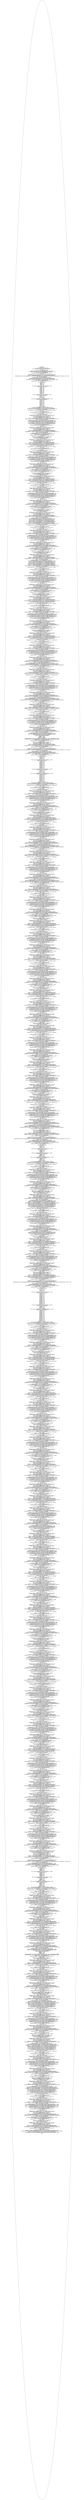 digraph "unitGraph" {
    "Block 0:
[preds: ] [succs: ]
r0 := @this: pmedit.MetadataEditPane;
l0 = staticinvoke <java.lang.System: long nanoTime()>();
l1 = 1L;
$r1 = new javax.swing.JTabbedPane;
specialinvoke $r1.<javax.swing.JTabbedPane: void <init>(int)>(1);
r0.<pmedit.MetadataEditPane: javax.swing.JTabbedPane tabbedaPane> = $r1;
$r2 = new javax.swing.JScrollPane;
specialinvoke $r2.<javax.swing.JScrollPane: void <init>()>();
r3 = $r2;
virtualinvoke r3.<javax.swing.JScrollPane: void setVerticalScrollBarPolicy(int)>(22);
$r4 = r0.<pmedit.MetadataEditPane: javax.swing.JTabbedPane tabbedaPane>;
virtualinvoke $r4.<javax.swing.JTabbedPane: void addTab(java.lang.String,javax.swing.Icon,java.awt.Component,java.lang.String)>(\"Document\", null, r3, null);
$r5 = new javax.swing.JPanel;
specialinvoke $r5.<javax.swing.JPanel: void <init>()>();
r0.<pmedit.MetadataEditPane: javax.swing.JPanel basicMetaPanel> = $r5;
$r6 = r0.<pmedit.MetadataEditPane: javax.swing.JPanel basicMetaPanel>;
virtualinvoke r3.<javax.swing.JScrollPane: void setViewportView(java.awt.Component)>($r6);
$r7 = new java.awt.GridBagLayout;
specialinvoke $r7.<java.awt.GridBagLayout: void <init>()>();
r8 = $r7;
$r9 = newarray (int)[4];
$r9[0] = 112;
$r9[1] = 0;
$r9[2] = 284;
$r9[3] = 0;
r8.<java.awt.GridBagLayout: int[] columnWidths> = $r9;
$r10 = newarray (int)[10];
$r10[0] = 26;
$r10[1] = 26;
$r10[2] = 16;
$r10[3] = 16;
$r10[4] = 26;
$r10[5] = 26;
$r10[6] = 26;
$r10[7] = 26;
$r10[8] = 27;
$r10[9] = 0;
r8.<java.awt.GridBagLayout: int[] rowHeights> = $r10;
$r11 = newarray (double)[4];
$r11[0] = 0.0;
$r11[1] = 0.0;
$r11[2] = 0.0;
$r11[3] = 4.9E-324;
r8.<java.awt.GridBagLayout: double[] columnWeights> = $r11;
$r12 = newarray (double)[10];
$r12[0] = 0.0;
$r12[1] = 0.0;
$r12[2] = 0.0;
$r12[3] = 0.0;
$r12[4] = 0.0;
$r12[5] = 0.0;
$r12[6] = 0.0;
$r12[7] = 0.0;
$r12[8] = 0.0;
$r12[9] = 4.9E-324;
r8.<java.awt.GridBagLayout: double[] rowWeights> = $r12;
$r13 = r0.<pmedit.MetadataEditPane: javax.swing.JPanel basicMetaPanel>;
virtualinvoke $r13.<javax.swing.JPanel: void setLayout(java.awt.LayoutManager)>(r8);
$r14 = new javax.swing.JLabel;
specialinvoke $r14.<javax.swing.JLabel: void <init>(java.lang.String)>(\"Title\");
r15 = $r14;
$r16 = new java.awt.GridBagConstraints;
specialinvoke $r16.<java.awt.GridBagConstraints: void <init>()>();
r17 = $r16;
r17.<java.awt.GridBagConstraints: int anchor> = 13;
$r18 = new java.awt.Insets;
specialinvoke $r18.<java.awt.Insets: void <init>(int,int,int,int)>(0, 0, 5, 5);
r17.<java.awt.GridBagConstraints: java.awt.Insets insets> = $r18;
r17.<java.awt.GridBagConstraints: int gridx> = 0;
r17.<java.awt.GridBagConstraints: int gridy> = 0;
$r19 = r0.<pmedit.MetadataEditPane: javax.swing.JPanel basicMetaPanel>;
virtualinvoke $r19.<javax.swing.JPanel: void add(java.awt.Component,java.lang.Object)>(r15, r17);
$r20 = new javax.swing.JCheckBox;
specialinvoke $r20.<javax.swing.JCheckBox: void <init>(java.lang.String)>(\"\");
r0.<pmedit.MetadataEditPane: javax.swing.JCheckBox basicTitleEnabled> = $r20;
$r21 = r0.<pmedit.MetadataEditPane: javax.swing.JCheckBox basicTitleEnabled>;
virtualinvoke $r21.<javax.swing.JCheckBox: void setSelected(boolean)>(1);
$r22 = r0.<pmedit.MetadataEditPane: javax.swing.JCheckBox basicTitleEnabled>;
virtualinvoke $r22.<javax.swing.JCheckBox: void setEnabled(boolean)>(0);
$r23 = new java.awt.GridBagConstraints;
specialinvoke $r23.<java.awt.GridBagConstraints: void <init>()>();
r24 = $r23;
$r25 = new java.awt.Insets;
specialinvoke $r25.<java.awt.Insets: void <init>(int,int,int,int)>(0, 0, 5, 5);
r24.<java.awt.GridBagConstraints: java.awt.Insets insets> = $r25;
r24.<java.awt.GridBagConstraints: int gridx> = 1;
r24.<java.awt.GridBagConstraints: int gridy> = 0;
$r27 = r0.<pmedit.MetadataEditPane: javax.swing.JPanel basicMetaPanel>;
$r26 = r0.<pmedit.MetadataEditPane: javax.swing.JCheckBox basicTitleEnabled>;
virtualinvoke $r27.<javax.swing.JPanel: void add(java.awt.Component,java.lang.Object)>($r26, r24);
$r28 = new javax.swing.JTextField;
specialinvoke $r28.<javax.swing.JTextField: void <init>()>();
r0.<pmedit.MetadataEditPane: javax.swing.JTextField basicTitle> = $r28;
$r29 = new java.awt.GridBagConstraints;
specialinvoke $r29.<java.awt.GridBagConstraints: void <init>()>();
r30 = $r29;
r30.<java.awt.GridBagConstraints: double weightx> = 1.0;
r30.<java.awt.GridBagConstraints: int anchor> = 17;
r30.<java.awt.GridBagConstraints: int fill> = 2;
$r31 = new java.awt.Insets;
specialinvoke $r31.<java.awt.Insets: void <init>(int,int,int,int)>(0, 0, 5, 0);
r30.<java.awt.GridBagConstraints: java.awt.Insets insets> = $r31;
r30.<java.awt.GridBagConstraints: int gridx> = 2;
r30.<java.awt.GridBagConstraints: int gridy> = 0;
$r33 = r0.<pmedit.MetadataEditPane: javax.swing.JPanel basicMetaPanel>;
$r32 = r0.<pmedit.MetadataEditPane: javax.swing.JTextField basicTitle>;
virtualinvoke $r33.<javax.swing.JPanel: void add(java.awt.Component,java.lang.Object)>($r32, r30);
$r34 = r0.<pmedit.MetadataEditPane: javax.swing.JTextField basicTitle>;
virtualinvoke $r34.<javax.swing.JTextField: void setColumns(int)>(10);
$r35 = new javax.swing.JLabel;
specialinvoke $r35.<javax.swing.JLabel: void <init>(java.lang.String)>(\"Author\");
r36 = $r35;
$r37 = new java.awt.GridBagConstraints;
specialinvoke $r37.<java.awt.GridBagConstraints: void <init>()>();
r38 = $r37;
r38.<java.awt.GridBagConstraints: int anchor> = 13;
$r39 = new java.awt.Insets;
specialinvoke $r39.<java.awt.Insets: void <init>(int,int,int,int)>(0, 0, 5, 5);
r38.<java.awt.GridBagConstraints: java.awt.Insets insets> = $r39;
r38.<java.awt.GridBagConstraints: int gridx> = 0;
r38.<java.awt.GridBagConstraints: int gridy> = 1;
$r40 = r0.<pmedit.MetadataEditPane: javax.swing.JPanel basicMetaPanel>;
virtualinvoke $r40.<javax.swing.JPanel: void add(java.awt.Component,java.lang.Object)>(r36, r38);
$r41 = new javax.swing.JCheckBox;
specialinvoke $r41.<javax.swing.JCheckBox: void <init>(java.lang.String)>(\"\");
r0.<pmedit.MetadataEditPane: javax.swing.JCheckBox basicAuthorEnabled> = $r41;
$r42 = r0.<pmedit.MetadataEditPane: javax.swing.JCheckBox basicAuthorEnabled>;
virtualinvoke $r42.<javax.swing.JCheckBox: void setSelected(boolean)>(1);
$r43 = r0.<pmedit.MetadataEditPane: javax.swing.JCheckBox basicAuthorEnabled>;
virtualinvoke $r43.<javax.swing.JCheckBox: void setEnabled(boolean)>(0);
$r44 = new java.awt.GridBagConstraints;
specialinvoke $r44.<java.awt.GridBagConstraints: void <init>()>();
r45 = $r44;
$r46 = new java.awt.Insets;
specialinvoke $r46.<java.awt.Insets: void <init>(int,int,int,int)>(0, 0, 5, 5);
r45.<java.awt.GridBagConstraints: java.awt.Insets insets> = $r46;
r45.<java.awt.GridBagConstraints: int gridx> = 1;
r45.<java.awt.GridBagConstraints: int gridy> = 1;
$r48 = r0.<pmedit.MetadataEditPane: javax.swing.JPanel basicMetaPanel>;
$r47 = r0.<pmedit.MetadataEditPane: javax.swing.JCheckBox basicAuthorEnabled>;
virtualinvoke $r48.<javax.swing.JPanel: void add(java.awt.Component,java.lang.Object)>($r47, r45);
$r49 = new javax.swing.JTextField;
specialinvoke $r49.<javax.swing.JTextField: void <init>()>();
r0.<pmedit.MetadataEditPane: javax.swing.JTextField basicAuthor> = $r49;
$r50 = new java.awt.GridBagConstraints;
specialinvoke $r50.<java.awt.GridBagConstraints: void <init>()>();
r51 = $r50;
r51.<java.awt.GridBagConstraints: double weightx> = 1.0;
r51.<java.awt.GridBagConstraints: int anchor> = 17;
r51.<java.awt.GridBagConstraints: int fill> = 2;
$r52 = new java.awt.Insets;
specialinvoke $r52.<java.awt.Insets: void <init>(int,int,int,int)>(0, 0, 5, 0);
r51.<java.awt.GridBagConstraints: java.awt.Insets insets> = $r52;
r51.<java.awt.GridBagConstraints: int gridx> = 2;
r51.<java.awt.GridBagConstraints: int gridy> = 1;
$r54 = r0.<pmedit.MetadataEditPane: javax.swing.JPanel basicMetaPanel>;
$r53 = r0.<pmedit.MetadataEditPane: javax.swing.JTextField basicAuthor>;
virtualinvoke $r54.<javax.swing.JPanel: void add(java.awt.Component,java.lang.Object)>($r53, r51);
$r55 = r0.<pmedit.MetadataEditPane: javax.swing.JTextField basicAuthor>;
virtualinvoke $r55.<javax.swing.JTextField: void setColumns(int)>(10);
$r56 = new javax.swing.JLabel;
specialinvoke $r56.<javax.swing.JLabel: void <init>(java.lang.String)>(\"Subject\");
r57 = $r56;
$r58 = new java.awt.GridBagConstraints;
specialinvoke $r58.<java.awt.GridBagConstraints: void <init>()>();
r59 = $r58;
r59.<java.awt.GridBagConstraints: int anchor> = 12;
$r60 = new java.awt.Insets;
specialinvoke $r60.<java.awt.Insets: void <init>(int,int,int,int)>(0, 0, 5, 5);
r59.<java.awt.GridBagConstraints: java.awt.Insets insets> = $r60;
r59.<java.awt.GridBagConstraints: int gridx> = 0;
r59.<java.awt.GridBagConstraints: int gridy> = 2;
$r61 = r0.<pmedit.MetadataEditPane: javax.swing.JPanel basicMetaPanel>;
virtualinvoke $r61.<javax.swing.JPanel: void add(java.awt.Component,java.lang.Object)>(r57, r59);
$r62 = new javax.swing.JCheckBox;
specialinvoke $r62.<javax.swing.JCheckBox: void <init>(java.lang.String)>(\"\");
r0.<pmedit.MetadataEditPane: javax.swing.JCheckBox basicSubjectEnabled> = $r62;
$r63 = r0.<pmedit.MetadataEditPane: javax.swing.JCheckBox basicSubjectEnabled>;
virtualinvoke $r63.<javax.swing.JCheckBox: void setSelected(boolean)>(1);
$r64 = r0.<pmedit.MetadataEditPane: javax.swing.JCheckBox basicSubjectEnabled>;
virtualinvoke $r64.<javax.swing.JCheckBox: void setEnabled(boolean)>(0);
$r65 = new java.awt.GridBagConstraints;
specialinvoke $r65.<java.awt.GridBagConstraints: void <init>()>();
r66 = $r65;
$r67 = new java.awt.Insets;
specialinvoke $r67.<java.awt.Insets: void <init>(int,int,int,int)>(0, 0, 5, 5);
r66.<java.awt.GridBagConstraints: java.awt.Insets insets> = $r67;
r66.<java.awt.GridBagConstraints: int gridx> = 1;
r66.<java.awt.GridBagConstraints: int gridy> = 2;
$r69 = r0.<pmedit.MetadataEditPane: javax.swing.JPanel basicMetaPanel>;
$r68 = r0.<pmedit.MetadataEditPane: javax.swing.JCheckBox basicSubjectEnabled>;
virtualinvoke $r69.<javax.swing.JPanel: void add(java.awt.Component,java.lang.Object)>($r68, r66);
$r70 = new javax.swing.JScrollPane;
specialinvoke $r70.<javax.swing.JScrollPane: void <init>()>();
r0.<pmedit.MetadataEditPane: javax.swing.JScrollPane scrollPane_1> = $r70;
$r71 = new java.awt.GridBagConstraints;
specialinvoke $r71.<java.awt.GridBagConstraints: void <init>()>();
r72 = $r71;
r72.<java.awt.GridBagConstraints: double weighty> = 0.5;
r72.<java.awt.GridBagConstraints: int anchor> = 17;
r72.<java.awt.GridBagConstraints: int fill> = 1;
$r73 = new java.awt.Insets;
specialinvoke $r73.<java.awt.Insets: void <init>(int,int,int,int)>(0, 0, 5, 0);
r72.<java.awt.GridBagConstraints: java.awt.Insets insets> = $r73;
r72.<java.awt.GridBagConstraints: int gridx> = 2;
r72.<java.awt.GridBagConstraints: int gridy> = 2;
$r75 = r0.<pmedit.MetadataEditPane: javax.swing.JPanel basicMetaPanel>;
$r74 = r0.<pmedit.MetadataEditPane: javax.swing.JScrollPane scrollPane_1>;
virtualinvoke $r75.<javax.swing.JPanel: void add(java.awt.Component,java.lang.Object)>($r74, r72);
$r76 = new javax.swing.JTextArea;
specialinvoke $r76.<javax.swing.JTextArea: void <init>()>();
r0.<pmedit.MetadataEditPane: javax.swing.JTextArea basicSubject> = $r76;
$r77 = r0.<pmedit.MetadataEditPane: javax.swing.JTextArea basicSubject>;
virtualinvoke $r77.<javax.swing.JTextArea: void setLineWrap(boolean)>(1);
$r78 = r0.<pmedit.MetadataEditPane: javax.swing.JTextArea basicSubject>;
virtualinvoke $r78.<javax.swing.JTextArea: void setWrapStyleWord(boolean)>(1);
$r80 = r0.<pmedit.MetadataEditPane: javax.swing.JScrollPane scrollPane_1>;
$r79 = r0.<pmedit.MetadataEditPane: javax.swing.JTextArea basicSubject>;
virtualinvoke $r80.<javax.swing.JScrollPane: void setViewportView(java.awt.Component)>($r79);
$r81 = new javax.swing.JLabel;
specialinvoke $r81.<javax.swing.JLabel: void <init>(java.lang.String)>(\"Keywords\");
r82 = $r81;
$r83 = new java.awt.GridBagConstraints;
specialinvoke $r83.<java.awt.GridBagConstraints: void <init>()>();
r84 = $r83;
r84.<java.awt.GridBagConstraints: int anchor> = 12;
$r85 = new java.awt.Insets;
specialinvoke $r85.<java.awt.Insets: void <init>(int,int,int,int)>(0, 0, 5, 5);
r84.<java.awt.GridBagConstraints: java.awt.Insets insets> = $r85;
r84.<java.awt.GridBagConstraints: int gridx> = 0;
r84.<java.awt.GridBagConstraints: int gridy> = 3;
$r86 = r0.<pmedit.MetadataEditPane: javax.swing.JPanel basicMetaPanel>;
virtualinvoke $r86.<javax.swing.JPanel: void add(java.awt.Component,java.lang.Object)>(r82, r84);
$r87 = new javax.swing.JCheckBox;
specialinvoke $r87.<javax.swing.JCheckBox: void <init>(java.lang.String)>(\"\");
r0.<pmedit.MetadataEditPane: javax.swing.JCheckBox basicKeywordsEnabled> = $r87;
$r88 = r0.<pmedit.MetadataEditPane: javax.swing.JCheckBox basicKeywordsEnabled>;
virtualinvoke $r88.<javax.swing.JCheckBox: void setEnabled(boolean)>(0);
$r89 = r0.<pmedit.MetadataEditPane: javax.swing.JCheckBox basicKeywordsEnabled>;
virtualinvoke $r89.<javax.swing.JCheckBox: void setSelected(boolean)>(1);
$r90 = new java.awt.GridBagConstraints;
specialinvoke $r90.<java.awt.GridBagConstraints: void <init>()>();
r91 = $r90;
$r92 = new java.awt.Insets;
specialinvoke $r92.<java.awt.Insets: void <init>(int,int,int,int)>(0, 0, 5, 5);
r91.<java.awt.GridBagConstraints: java.awt.Insets insets> = $r92;
r91.<java.awt.GridBagConstraints: int gridx> = 1;
r91.<java.awt.GridBagConstraints: int gridy> = 3;
$r94 = r0.<pmedit.MetadataEditPane: javax.swing.JPanel basicMetaPanel>;
$r93 = r0.<pmedit.MetadataEditPane: javax.swing.JCheckBox basicKeywordsEnabled>;
virtualinvoke $r94.<javax.swing.JPanel: void add(java.awt.Component,java.lang.Object)>($r93, r91);
$r95 = new javax.swing.JScrollPane;
specialinvoke $r95.<javax.swing.JScrollPane: void <init>()>();
r0.<pmedit.MetadataEditPane: javax.swing.JScrollPane scrollPane_2> = $r95;
$r96 = new java.awt.GridBagConstraints;
specialinvoke $r96.<java.awt.GridBagConstraints: void <init>()>();
r97 = $r96;
r97.<java.awt.GridBagConstraints: double weighty> = 0.5;
r97.<java.awt.GridBagConstraints: int anchor> = 17;
r97.<java.awt.GridBagConstraints: int fill> = 1;
$r98 = new java.awt.Insets;
specialinvoke $r98.<java.awt.Insets: void <init>(int,int,int,int)>(0, 0, 5, 0);
r97.<java.awt.GridBagConstraints: java.awt.Insets insets> = $r98;
r97.<java.awt.GridBagConstraints: int gridx> = 2;
r97.<java.awt.GridBagConstraints: int gridy> = 3;
$r100 = r0.<pmedit.MetadataEditPane: javax.swing.JPanel basicMetaPanel>;
$r99 = r0.<pmedit.MetadataEditPane: javax.swing.JScrollPane scrollPane_2>;
virtualinvoke $r100.<javax.swing.JPanel: void add(java.awt.Component,java.lang.Object)>($r99, r97);
$r101 = new javax.swing.JTextArea;
specialinvoke $r101.<javax.swing.JTextArea: void <init>()>();
r0.<pmedit.MetadataEditPane: javax.swing.JTextArea basicKeywords> = $r101;
$r102 = r0.<pmedit.MetadataEditPane: javax.swing.JTextArea basicKeywords>;
virtualinvoke $r102.<javax.swing.JTextArea: void setLineWrap(boolean)>(1);
$r103 = r0.<pmedit.MetadataEditPane: javax.swing.JTextArea basicKeywords>;
virtualinvoke $r103.<javax.swing.JTextArea: void setWrapStyleWord(boolean)>(1);
$r105 = r0.<pmedit.MetadataEditPane: javax.swing.JScrollPane scrollPane_2>;
$r104 = r0.<pmedit.MetadataEditPane: javax.swing.JTextArea basicKeywords>;
virtualinvoke $r105.<javax.swing.JScrollPane: void setViewportView(java.awt.Component)>($r104);
$r106 = new javax.swing.JLabel;
specialinvoke $r106.<javax.swing.JLabel: void <init>(java.lang.String)>(\"Creator\");
r107 = $r106;
$r108 = new java.awt.GridBagConstraints;
specialinvoke $r108.<java.awt.GridBagConstraints: void <init>()>();
r109 = $r108;
r109.<java.awt.GridBagConstraints: int anchor> = 13;
$r110 = new java.awt.Insets;
specialinvoke $r110.<java.awt.Insets: void <init>(int,int,int,int)>(0, 0, 5, 5);
r109.<java.awt.GridBagConstraints: java.awt.Insets insets> = $r110;
r109.<java.awt.GridBagConstraints: int gridx> = 0;
r109.<java.awt.GridBagConstraints: int gridy> = 4;
$r111 = r0.<pmedit.MetadataEditPane: javax.swing.JPanel basicMetaPanel>;
virtualinvoke $r111.<javax.swing.JPanel: void add(java.awt.Component,java.lang.Object)>(r107, r109);
$r112 = new javax.swing.JCheckBox;
specialinvoke $r112.<javax.swing.JCheckBox: void <init>(java.lang.String)>(\"\");
r0.<pmedit.MetadataEditPane: javax.swing.JCheckBox basicCreatorEnabled> = $r112;
$r113 = r0.<pmedit.MetadataEditPane: javax.swing.JCheckBox basicCreatorEnabled>;
virtualinvoke $r113.<javax.swing.JCheckBox: void setEnabled(boolean)>(0);
$r114 = r0.<pmedit.MetadataEditPane: javax.swing.JCheckBox basicCreatorEnabled>;
virtualinvoke $r114.<javax.swing.JCheckBox: void setSelected(boolean)>(1);
$r115 = new java.awt.GridBagConstraints;
specialinvoke $r115.<java.awt.GridBagConstraints: void <init>()>();
r116 = $r115;
$r117 = new java.awt.Insets;
specialinvoke $r117.<java.awt.Insets: void <init>(int,int,int,int)>(0, 0, 5, 5);
r116.<java.awt.GridBagConstraints: java.awt.Insets insets> = $r117;
r116.<java.awt.GridBagConstraints: int gridx> = 1;
r116.<java.awt.GridBagConstraints: int gridy> = 4;
$r119 = r0.<pmedit.MetadataEditPane: javax.swing.JPanel basicMetaPanel>;
$r118 = r0.<pmedit.MetadataEditPane: javax.swing.JCheckBox basicCreatorEnabled>;
virtualinvoke $r119.<javax.swing.JPanel: void add(java.awt.Component,java.lang.Object)>($r118, r116);
$r120 = new javax.swing.JTextField;
specialinvoke $r120.<javax.swing.JTextField: void <init>()>();
r0.<pmedit.MetadataEditPane: javax.swing.JTextField basicCreator> = $r120;
$r121 = new java.awt.GridBagConstraints;
specialinvoke $r121.<java.awt.GridBagConstraints: void <init>()>();
r122 = $r121;
r122.<java.awt.GridBagConstraints: double weightx> = 1.0;
r122.<java.awt.GridBagConstraints: int anchor> = 17;
r122.<java.awt.GridBagConstraints: int fill> = 2;
$r123 = new java.awt.Insets;
specialinvoke $r123.<java.awt.Insets: void <init>(int,int,int,int)>(0, 0, 5, 0);
r122.<java.awt.GridBagConstraints: java.awt.Insets insets> = $r123;
r122.<java.awt.GridBagConstraints: int gridx> = 2;
r122.<java.awt.GridBagConstraints: int gridy> = 4;
$r125 = r0.<pmedit.MetadataEditPane: javax.swing.JPanel basicMetaPanel>;
$r124 = r0.<pmedit.MetadataEditPane: javax.swing.JTextField basicCreator>;
virtualinvoke $r125.<javax.swing.JPanel: void add(java.awt.Component,java.lang.Object)>($r124, r122);
$r126 = r0.<pmedit.MetadataEditPane: javax.swing.JTextField basicCreator>;
virtualinvoke $r126.<javax.swing.JTextField: void setColumns(int)>(10);
$r127 = new javax.swing.JLabel;
specialinvoke $r127.<javax.swing.JLabel: void <init>(java.lang.String)>(\"Producer\");
r128 = $r127;
$r129 = new java.awt.GridBagConstraints;
specialinvoke $r129.<java.awt.GridBagConstraints: void <init>()>();
r130 = $r129;
r130.<java.awt.GridBagConstraints: int anchor> = 13;
$r131 = new java.awt.Insets;
specialinvoke $r131.<java.awt.Insets: void <init>(int,int,int,int)>(0, 0, 5, 5);
r130.<java.awt.GridBagConstraints: java.awt.Insets insets> = $r131;
r130.<java.awt.GridBagConstraints: int gridx> = 0;
r130.<java.awt.GridBagConstraints: int gridy> = 5;
$r132 = r0.<pmedit.MetadataEditPane: javax.swing.JPanel basicMetaPanel>;
virtualinvoke $r132.<javax.swing.JPanel: void add(java.awt.Component,java.lang.Object)>(r128, r130);
$r133 = new javax.swing.JCheckBox;
specialinvoke $r133.<javax.swing.JCheckBox: void <init>(java.lang.String)>(\"\");
r0.<pmedit.MetadataEditPane: javax.swing.JCheckBox basicProducerEnabled> = $r133;
$r134 = r0.<pmedit.MetadataEditPane: javax.swing.JCheckBox basicProducerEnabled>;
virtualinvoke $r134.<javax.swing.JCheckBox: void setEnabled(boolean)>(0);
$r135 = r0.<pmedit.MetadataEditPane: javax.swing.JCheckBox basicProducerEnabled>;
virtualinvoke $r135.<javax.swing.JCheckBox: void setSelected(boolean)>(1);
$r136 = new java.awt.GridBagConstraints;
specialinvoke $r136.<java.awt.GridBagConstraints: void <init>()>();
r137 = $r136;
$r138 = new java.awt.Insets;
specialinvoke $r138.<java.awt.Insets: void <init>(int,int,int,int)>(0, 0, 5, 5);
r137.<java.awt.GridBagConstraints: java.awt.Insets insets> = $r138;
r137.<java.awt.GridBagConstraints: int gridx> = 1;
r137.<java.awt.GridBagConstraints: int gridy> = 5;
$r140 = r0.<pmedit.MetadataEditPane: javax.swing.JPanel basicMetaPanel>;
$r139 = r0.<pmedit.MetadataEditPane: javax.swing.JCheckBox basicProducerEnabled>;
virtualinvoke $r140.<javax.swing.JPanel: void add(java.awt.Component,java.lang.Object)>($r139, r137);
$r141 = new javax.swing.JTextField;
specialinvoke $r141.<javax.swing.JTextField: void <init>()>();
r0.<pmedit.MetadataEditPane: javax.swing.JTextField basicProducer> = $r141;
$r142 = new java.awt.GridBagConstraints;
specialinvoke $r142.<java.awt.GridBagConstraints: void <init>()>();
r143 = $r142;
r143.<java.awt.GridBagConstraints: double weightx> = 1.0;
r143.<java.awt.GridBagConstraints: int anchor> = 17;
r143.<java.awt.GridBagConstraints: int fill> = 2;
$r144 = new java.awt.Insets;
specialinvoke $r144.<java.awt.Insets: void <init>(int,int,int,int)>(0, 0, 5, 0);
r143.<java.awt.GridBagConstraints: java.awt.Insets insets> = $r144;
r143.<java.awt.GridBagConstraints: int gridx> = 2;
r143.<java.awt.GridBagConstraints: int gridy> = 5;
$r146 = r0.<pmedit.MetadataEditPane: javax.swing.JPanel basicMetaPanel>;
$r145 = r0.<pmedit.MetadataEditPane: javax.swing.JTextField basicProducer>;
virtualinvoke $r146.<javax.swing.JPanel: void add(java.awt.Component,java.lang.Object)>($r145, r143);
$r147 = r0.<pmedit.MetadataEditPane: javax.swing.JTextField basicProducer>;
virtualinvoke $r147.<javax.swing.JTextField: void setColumns(int)>(10);
$r148 = new javax.swing.JLabel;
specialinvoke $r148.<javax.swing.JLabel: void <init>(java.lang.String)>(\"Creation Date\");
r149 = $r148;
$r150 = new java.awt.GridBagConstraints;
specialinvoke $r150.<java.awt.GridBagConstraints: void <init>()>();
r151 = $r150;
r151.<java.awt.GridBagConstraints: int anchor> = 13;
$r152 = new java.awt.Insets;
specialinvoke $r152.<java.awt.Insets: void <init>(int,int,int,int)>(0, 0, 5, 5);
r151.<java.awt.GridBagConstraints: java.awt.Insets insets> = $r152;
r151.<java.awt.GridBagConstraints: int gridx> = 0;
r151.<java.awt.GridBagConstraints: int gridy> = 6;
$r153 = r0.<pmedit.MetadataEditPane: javax.swing.JPanel basicMetaPanel>;
virtualinvoke $r153.<javax.swing.JPanel: void add(java.awt.Component,java.lang.Object)>(r149, r151);
$r154 = new javax.swing.JCheckBox;
specialinvoke $r154.<javax.swing.JCheckBox: void <init>(java.lang.String)>(\"\");
r0.<pmedit.MetadataEditPane: javax.swing.JCheckBox basicCreationDateEnabled> = $r154;
$r155 = r0.<pmedit.MetadataEditPane: javax.swing.JCheckBox basicCreationDateEnabled>;
virtualinvoke $r155.<javax.swing.JCheckBox: void setEnabled(boolean)>(0);
$r156 = r0.<pmedit.MetadataEditPane: javax.swing.JCheckBox basicCreationDateEnabled>;
virtualinvoke $r156.<javax.swing.JCheckBox: void setSelected(boolean)>(1);
$r157 = new java.awt.GridBagConstraints;
specialinvoke $r157.<java.awt.GridBagConstraints: void <init>()>();
r158 = $r157;
$r159 = new java.awt.Insets;
specialinvoke $r159.<java.awt.Insets: void <init>(int,int,int,int)>(0, 0, 5, 5);
r158.<java.awt.GridBagConstraints: java.awt.Insets insets> = $r159;
r158.<java.awt.GridBagConstraints: int gridx> = 1;
r158.<java.awt.GridBagConstraints: int gridy> = 6;
$r161 = r0.<pmedit.MetadataEditPane: javax.swing.JPanel basicMetaPanel>;
$r160 = r0.<pmedit.MetadataEditPane: javax.swing.JCheckBox basicCreationDateEnabled>;
virtualinvoke $r161.<javax.swing.JPanel: void add(java.awt.Component,java.lang.Object)>($r160, r158);
$r162 = new com.toedter.calendar.JDateChooser;
specialinvoke $r162.<com.toedter.calendar.JDateChooser: void <init>()>();
r0.<pmedit.MetadataEditPane: com.toedter.calendar.JDateChooser basicCreationDate> = $r162;
$r163 = r0.<pmedit.MetadataEditPane: com.toedter.calendar.JDateChooser basicCreationDate>;
virtualinvoke $r163.<com.toedter.calendar.JDateChooser: void setDateFormatString(java.lang.String)>(\"yyyy-MM-dd HH:mm:ss\");
$r164 = new java.awt.GridBagConstraints;
specialinvoke $r164.<java.awt.GridBagConstraints: void <init>()>();
r165 = $r164;
r165.<java.awt.GridBagConstraints: int anchor> = 17;
$r166 = new java.awt.Insets;
specialinvoke $r166.<java.awt.Insets: void <init>(int,int,int,int)>(0, 0, 5, 0);
r165.<java.awt.GridBagConstraints: java.awt.Insets insets> = $r166;
r165.<java.awt.GridBagConstraints: int gridx> = 2;
r165.<java.awt.GridBagConstraints: int gridy> = 6;
$r168 = r0.<pmedit.MetadataEditPane: javax.swing.JPanel basicMetaPanel>;
$r167 = r0.<pmedit.MetadataEditPane: com.toedter.calendar.JDateChooser basicCreationDate>;
virtualinvoke $r168.<javax.swing.JPanel: void add(java.awt.Component,java.lang.Object)>($r167, r165);
$r169 = new javax.swing.JLabel;
specialinvoke $r169.<javax.swing.JLabel: void <init>(java.lang.String)>(\"Modification Date\");
r170 = $r169;
$r171 = new java.awt.GridBagConstraints;
specialinvoke $r171.<java.awt.GridBagConstraints: void <init>()>();
r172 = $r171;
r172.<java.awt.GridBagConstraints: int anchor> = 17;
$r173 = new java.awt.Insets;
specialinvoke $r173.<java.awt.Insets: void <init>(int,int,int,int)>(0, 0, 5, 5);
r172.<java.awt.GridBagConstraints: java.awt.Insets insets> = $r173;
r172.<java.awt.GridBagConstraints: int gridx> = 0;
r172.<java.awt.GridBagConstraints: int gridy> = 7;
$r174 = r0.<pmedit.MetadataEditPane: javax.swing.JPanel basicMetaPanel>;
virtualinvoke $r174.<javax.swing.JPanel: void add(java.awt.Component,java.lang.Object)>(r170, r172);
$r175 = new javax.swing.JCheckBox;
specialinvoke $r175.<javax.swing.JCheckBox: void <init>(java.lang.String)>(\"\");
r0.<pmedit.MetadataEditPane: javax.swing.JCheckBox basicModificationDateEnabled> = $r175;
$r176 = r0.<pmedit.MetadataEditPane: javax.swing.JCheckBox basicModificationDateEnabled>;
virtualinvoke $r176.<javax.swing.JCheckBox: void setEnabled(boolean)>(0);
$r177 = r0.<pmedit.MetadataEditPane: javax.swing.JCheckBox basicModificationDateEnabled>;
virtualinvoke $r177.<javax.swing.JCheckBox: void setSelected(boolean)>(1);
$r178 = new java.awt.GridBagConstraints;
specialinvoke $r178.<java.awt.GridBagConstraints: void <init>()>();
r179 = $r178;
$r180 = new java.awt.Insets;
specialinvoke $r180.<java.awt.Insets: void <init>(int,int,int,int)>(0, 0, 5, 5);
r179.<java.awt.GridBagConstraints: java.awt.Insets insets> = $r180;
r179.<java.awt.GridBagConstraints: int gridx> = 1;
r179.<java.awt.GridBagConstraints: int gridy> = 7;
$r182 = r0.<pmedit.MetadataEditPane: javax.swing.JPanel basicMetaPanel>;
$r181 = r0.<pmedit.MetadataEditPane: javax.swing.JCheckBox basicModificationDateEnabled>;
virtualinvoke $r182.<javax.swing.JPanel: void add(java.awt.Component,java.lang.Object)>($r181, r179);
$r183 = new com.toedter.calendar.JDateChooser;
specialinvoke $r183.<com.toedter.calendar.JDateChooser: void <init>()>();
r0.<pmedit.MetadataEditPane: com.toedter.calendar.JDateChooser basicModificationDate> = $r183;
$r184 = r0.<pmedit.MetadataEditPane: com.toedter.calendar.JDateChooser basicModificationDate>;
virtualinvoke $r184.<com.toedter.calendar.JDateChooser: void setDateFormatString(java.lang.String)>(\"yyyy-MM-dd HH:mm:ss\");
$r185 = new java.awt.GridBagConstraints;
specialinvoke $r185.<java.awt.GridBagConstraints: void <init>()>();
r186 = $r185;
r186.<java.awt.GridBagConstraints: int anchor> = 17;
$r187 = new java.awt.Insets;
specialinvoke $r187.<java.awt.Insets: void <init>(int,int,int,int)>(0, 0, 5, 0);
r186.<java.awt.GridBagConstraints: java.awt.Insets insets> = $r187;
r186.<java.awt.GridBagConstraints: int gridx> = 2;
r186.<java.awt.GridBagConstraints: int gridy> = 7;
$r189 = r0.<pmedit.MetadataEditPane: javax.swing.JPanel basicMetaPanel>;
$r188 = r0.<pmedit.MetadataEditPane: com.toedter.calendar.JDateChooser basicModificationDate>;
virtualinvoke $r189.<javax.swing.JPanel: void add(java.awt.Component,java.lang.Object)>($r188, r186);
$r190 = new javax.swing.JLabel;
specialinvoke $r190.<javax.swing.JLabel: void <init>(java.lang.String)>(\"Trapped\");
r191 = $r190;
$r192 = new java.awt.GridBagConstraints;
specialinvoke $r192.<java.awt.GridBagConstraints: void <init>()>();
r193 = $r192;
r193.<java.awt.GridBagConstraints: int anchor> = 13;
$r194 = new java.awt.Insets;
specialinvoke $r194.<java.awt.Insets: void <init>(int,int,int,int)>(0, 0, 0, 5);
r193.<java.awt.GridBagConstraints: java.awt.Insets insets> = $r194;
r193.<java.awt.GridBagConstraints: int gridx> = 0;
r193.<java.awt.GridBagConstraints: int gridy> = 8;
$r195 = r0.<pmedit.MetadataEditPane: javax.swing.JPanel basicMetaPanel>;
virtualinvoke $r195.<javax.swing.JPanel: void add(java.awt.Component,java.lang.Object)>(r191, r193);
$r196 = new javax.swing.JCheckBox;
specialinvoke $r196.<javax.swing.JCheckBox: void <init>(java.lang.String)>(\"\");
r0.<pmedit.MetadataEditPane: javax.swing.JCheckBox basicTrappedEnabled> = $r196;
$r197 = r0.<pmedit.MetadataEditPane: javax.swing.JCheckBox basicTrappedEnabled>;
virtualinvoke $r197.<javax.swing.JCheckBox: void setEnabled(boolean)>(0);
$r198 = r0.<pmedit.MetadataEditPane: javax.swing.JCheckBox basicTrappedEnabled>;
virtualinvoke $r198.<javax.swing.JCheckBox: void setSelected(boolean)>(1);
$r199 = new java.awt.GridBagConstraints;
specialinvoke $r199.<java.awt.GridBagConstraints: void <init>()>();
r200 = $r199;
$r201 = new java.awt.Insets;
specialinvoke $r201.<java.awt.Insets: void <init>(int,int,int,int)>(0, 0, 0, 5);
r200.<java.awt.GridBagConstraints: java.awt.Insets insets> = $r201;
r200.<java.awt.GridBagConstraints: int gridx> = 1;
r200.<java.awt.GridBagConstraints: int gridy> = 8;
$r203 = r0.<pmedit.MetadataEditPane: javax.swing.JPanel basicMetaPanel>;
$r202 = r0.<pmedit.MetadataEditPane: javax.swing.JCheckBox basicTrappedEnabled>;
virtualinvoke $r203.<javax.swing.JPanel: void add(java.awt.Component,java.lang.Object)>($r202, r200);
$r204 = new javax.swing.JComboBox;
specialinvoke $r204.<javax.swing.JComboBox: void <init>()>();
r0.<pmedit.MetadataEditPane: javax.swing.JComboBox basicTrapped> = $r204;
$r207 = r0.<pmedit.MetadataEditPane: javax.swing.JComboBox basicTrapped>;
$r205 = new javax.swing.DefaultComboBoxModel;
$r206 = newarray (java.lang.String)[3];
$r206[0] = \"True\";
$r206[1] = \"False\";
$r206[2] = \"Unknown\";
specialinvoke $r205.<javax.swing.DefaultComboBoxModel: void <init>(java.lang.Object[])>($r206);
virtualinvoke $r207.<javax.swing.JComboBox: void setModel(javax.swing.ComboBoxModel)>($r205);
$r208 = new java.awt.GridBagConstraints;
specialinvoke $r208.<java.awt.GridBagConstraints: void <init>()>();
r209 = $r208;
r209.<java.awt.GridBagConstraints: int anchor> = 17;
r209.<java.awt.GridBagConstraints: int gridx> = 2;
r209.<java.awt.GridBagConstraints: int gridy> = 8;
$r211 = r0.<pmedit.MetadataEditPane: javax.swing.JPanel basicMetaPanel>;
$r210 = r0.<pmedit.MetadataEditPane: javax.swing.JComboBox basicTrapped>;
virtualinvoke $r211.<javax.swing.JPanel: void add(java.awt.Component,java.lang.Object)>($r210, r209);
$r212 = new javax.swing.JScrollPane;
specialinvoke $r212.<javax.swing.JScrollPane: void <init>()>();
r213 = $r212;
virtualinvoke r213.<javax.swing.JScrollPane: void setVerticalScrollBarPolicy(int)>(22);
$r214 = r0.<pmedit.MetadataEditPane: javax.swing.JTabbedPane tabbedaPane>;
virtualinvoke $r214.<javax.swing.JTabbedPane: void addTab(java.lang.String,javax.swing.Icon,java.awt.Component,java.lang.String)>(\"XMP Basic\", null, r213, null);
$r215 = new javax.swing.JPanel;
specialinvoke $r215.<javax.swing.JPanel: void <init>()>();
r0.<pmedit.MetadataEditPane: javax.swing.JPanel xmlBasicMetaPanel> = $r215;
$r216 = r0.<pmedit.MetadataEditPane: javax.swing.JPanel xmlBasicMetaPanel>;
virtualinvoke r213.<javax.swing.JScrollPane: void setViewportView(java.awt.Component)>($r216);
$r217 = new java.awt.GridBagLayout;
specialinvoke $r217.<java.awt.GridBagLayout: void <init>()>();
r218 = $r217;
$r219 = newarray (int)[4];
$r219[0] = 112;
$r219[1] = 0;
$r219[2] = 284;
$r219[3] = 0;
r218.<java.awt.GridBagLayout: int[] columnWidths> = $r219;
$r220 = newarray (int)[11];
$r220[0] = 26;
$r220[1] = 26;
$r220[2] = 26;
$r220[3] = 26;
$r220[4] = 26;
$r220[5] = 26;
$r220[6] = 26;
$r220[7] = 16;
$r220[8] = 16;
$r220[9] = 26;
$r220[10] = 0;
r218.<java.awt.GridBagLayout: int[] rowHeights> = $r220;
$r221 = newarray (double)[4];
$r221[0] = 0.0;
$r221[1] = 0.0;
$r221[2] = 1.0;
$r221[3] = 4.9E-324;
r218.<java.awt.GridBagLayout: double[] columnWeights> = $r221;
$r222 = newarray (double)[11];
$r222[0] = 0.0;
$r222[1] = 0.0;
$r222[2] = 0.0;
$r222[3] = 0.0;
$r222[4] = 0.0;
$r222[5] = 0.0;
$r222[6] = 0.0;
$r222[7] = 0.0;
$r222[8] = 0.0;
$r222[9] = 0.0;
$r222[10] = 4.9E-324;
r218.<java.awt.GridBagLayout: double[] rowWeights> = $r222;
$r223 = r0.<pmedit.MetadataEditPane: javax.swing.JPanel xmlBasicMetaPanel>;
virtualinvoke $r223.<javax.swing.JPanel: void setLayout(java.awt.LayoutManager)>(r218);
$r224 = new javax.swing.JLabel;
specialinvoke $r224.<javax.swing.JLabel: void <init>(java.lang.String)>(\"Creator tool\");
r225 = $r224;
$r226 = new java.awt.GridBagConstraints;
specialinvoke $r226.<java.awt.GridBagConstraints: void <init>()>();
r227 = $r226;
r227.<java.awt.GridBagConstraints: int anchor> = 13;
$r228 = new java.awt.Insets;
specialinvoke $r228.<java.awt.Insets: void <init>(int,int,int,int)>(0, 0, 5, 5);
r227.<java.awt.GridBagConstraints: java.awt.Insets insets> = $r228;
r227.<java.awt.GridBagConstraints: int gridx> = 0;
r227.<java.awt.GridBagConstraints: int gridy> = 0;
$r229 = r0.<pmedit.MetadataEditPane: javax.swing.JPanel xmlBasicMetaPanel>;
virtualinvoke $r229.<javax.swing.JPanel: void add(java.awt.Component,java.lang.Object)>(r225, r227);
$r230 = new javax.swing.JCheckBox;
specialinvoke $r230.<javax.swing.JCheckBox: void <init>(java.lang.String)>(\"\");
r0.<pmedit.MetadataEditPane: javax.swing.JCheckBox xmpBasicCreatorToolEnabled> = $r230;
$r231 = r0.<pmedit.MetadataEditPane: javax.swing.JCheckBox xmpBasicCreatorToolEnabled>;
virtualinvoke $r231.<javax.swing.JCheckBox: void setEnabled(boolean)>(0);
$r232 = r0.<pmedit.MetadataEditPane: javax.swing.JCheckBox xmpBasicCreatorToolEnabled>;
virtualinvoke $r232.<javax.swing.JCheckBox: void setSelected(boolean)>(1);
$r233 = new java.awt.GridBagConstraints;
specialinvoke $r233.<java.awt.GridBagConstraints: void <init>()>();
r234 = $r233;
$r235 = new java.awt.Insets;
specialinvoke $r235.<java.awt.Insets: void <init>(int,int,int,int)>(0, 0, 5, 5);
r234.<java.awt.GridBagConstraints: java.awt.Insets insets> = $r235;
r234.<java.awt.GridBagConstraints: int gridx> = 1;
r234.<java.awt.GridBagConstraints: int gridy> = 0;
$r237 = r0.<pmedit.MetadataEditPane: javax.swing.JPanel xmlBasicMetaPanel>;
$r236 = r0.<pmedit.MetadataEditPane: javax.swing.JCheckBox xmpBasicCreatorToolEnabled>;
virtualinvoke $r237.<javax.swing.JPanel: void add(java.awt.Component,java.lang.Object)>($r236, r234);
$r238 = new javax.swing.JTextField;
specialinvoke $r238.<javax.swing.JTextField: void <init>()>();
r0.<pmedit.MetadataEditPane: javax.swing.JTextField xmpBasicCreatorTool> = $r238;
$r239 = new java.awt.GridBagConstraints;
specialinvoke $r239.<java.awt.GridBagConstraints: void <init>()>();
r240 = $r239;
r240.<java.awt.GridBagConstraints: double weightx> = 1.0;
r240.<java.awt.GridBagConstraints: int anchor> = 17;
r240.<java.awt.GridBagConstraints: int fill> = 2;
$r241 = new java.awt.Insets;
specialinvoke $r241.<java.awt.Insets: void <init>(int,int,int,int)>(0, 0, 5, 0);
r240.<java.awt.GridBagConstraints: java.awt.Insets insets> = $r241;
r240.<java.awt.GridBagConstraints: int gridx> = 2;
r240.<java.awt.GridBagConstraints: int gridy> = 0;
$r243 = r0.<pmedit.MetadataEditPane: javax.swing.JPanel xmlBasicMetaPanel>;
$r242 = r0.<pmedit.MetadataEditPane: javax.swing.JTextField xmpBasicCreatorTool>;
virtualinvoke $r243.<javax.swing.JPanel: void add(java.awt.Component,java.lang.Object)>($r242, r240);
$r244 = r0.<pmedit.MetadataEditPane: javax.swing.JTextField xmpBasicCreatorTool>;
virtualinvoke $r244.<javax.swing.JTextField: void setColumns(int)>(10);
$r245 = new javax.swing.JLabel;
specialinvoke $r245.<javax.swing.JLabel: void <init>(java.lang.String)>(\"Create Date\");
r246 = $r245;
$r247 = new java.awt.GridBagConstraints;
specialinvoke $r247.<java.awt.GridBagConstraints: void <init>()>();
r248 = $r247;
r248.<java.awt.GridBagConstraints: int anchor> = 13;
$r249 = new java.awt.Insets;
specialinvoke $r249.<java.awt.Insets: void <init>(int,int,int,int)>(0, 0, 5, 5);
r248.<java.awt.GridBagConstraints: java.awt.Insets insets> = $r249;
r248.<java.awt.GridBagConstraints: int gridx> = 0;
r248.<java.awt.GridBagConstraints: int gridy> = 1;
$r250 = r0.<pmedit.MetadataEditPane: javax.swing.JPanel xmlBasicMetaPanel>;
virtualinvoke $r250.<javax.swing.JPanel: void add(java.awt.Component,java.lang.Object)>(r246, r248);
$r251 = new javax.swing.JCheckBox;
specialinvoke $r251.<javax.swing.JCheckBox: void <init>(java.lang.String)>(\"\");
r0.<pmedit.MetadataEditPane: javax.swing.JCheckBox xmpBasicCreateDateEnabled> = $r251;
$r252 = r0.<pmedit.MetadataEditPane: javax.swing.JCheckBox xmpBasicCreateDateEnabled>;
virtualinvoke $r252.<javax.swing.JCheckBox: void setEnabled(boolean)>(0);
$r253 = r0.<pmedit.MetadataEditPane: javax.swing.JCheckBox xmpBasicCreateDateEnabled>;
virtualinvoke $r253.<javax.swing.JCheckBox: void setSelected(boolean)>(1);
$r254 = new java.awt.GridBagConstraints;
specialinvoke $r254.<java.awt.GridBagConstraints: void <init>()>();
r255 = $r254;
$r256 = new java.awt.Insets;
specialinvoke $r256.<java.awt.Insets: void <init>(int,int,int,int)>(0, 0, 5, 5);
r255.<java.awt.GridBagConstraints: java.awt.Insets insets> = $r256;
r255.<java.awt.GridBagConstraints: int gridx> = 1;
r255.<java.awt.GridBagConstraints: int gridy> = 1;
$r258 = r0.<pmedit.MetadataEditPane: javax.swing.JPanel xmlBasicMetaPanel>;
$r257 = r0.<pmedit.MetadataEditPane: javax.swing.JCheckBox xmpBasicCreateDateEnabled>;
virtualinvoke $r258.<javax.swing.JPanel: void add(java.awt.Component,java.lang.Object)>($r257, r255);
$r259 = new com.toedter.calendar.JDateChooser;
specialinvoke $r259.<com.toedter.calendar.JDateChooser: void <init>()>();
r0.<pmedit.MetadataEditPane: com.toedter.calendar.JDateChooser xmpBasicCreateDate> = $r259;
$r260 = r0.<pmedit.MetadataEditPane: com.toedter.calendar.JDateChooser xmpBasicCreateDate>;
virtualinvoke $r260.<com.toedter.calendar.JDateChooser: void setDateFormatString(java.lang.String)>(\"yyyy-MM-dd HH:mm:ss\");
$r261 = new java.awt.GridBagConstraints;
specialinvoke $r261.<java.awt.GridBagConstraints: void <init>()>();
r262 = $r261;
r262.<java.awt.GridBagConstraints: int anchor> = 17;
$r263 = new java.awt.Insets;
specialinvoke $r263.<java.awt.Insets: void <init>(int,int,int,int)>(0, 0, 5, 0);
r262.<java.awt.GridBagConstraints: java.awt.Insets insets> = $r263;
r262.<java.awt.GridBagConstraints: int gridx> = 2;
r262.<java.awt.GridBagConstraints: int gridy> = 1;
$r265 = r0.<pmedit.MetadataEditPane: javax.swing.JPanel xmlBasicMetaPanel>;
$r264 = r0.<pmedit.MetadataEditPane: com.toedter.calendar.JDateChooser xmpBasicCreateDate>;
virtualinvoke $r265.<javax.swing.JPanel: void add(java.awt.Component,java.lang.Object)>($r264, r262);
$r266 = new javax.swing.JLabel;
specialinvoke $r266.<javax.swing.JLabel: void <init>(java.lang.String)>(\"Modify Date\");
r267 = $r266;
$r268 = new java.awt.GridBagConstraints;
specialinvoke $r268.<java.awt.GridBagConstraints: void <init>()>();
r269 = $r268;
r269.<java.awt.GridBagConstraints: int anchor> = 13;
$r270 = new java.awt.Insets;
specialinvoke $r270.<java.awt.Insets: void <init>(int,int,int,int)>(0, 0, 5, 5);
r269.<java.awt.GridBagConstraints: java.awt.Insets insets> = $r270;
r269.<java.awt.GridBagConstraints: int gridx> = 0;
r269.<java.awt.GridBagConstraints: int gridy> = 2;
$r271 = r0.<pmedit.MetadataEditPane: javax.swing.JPanel xmlBasicMetaPanel>;
virtualinvoke $r271.<javax.swing.JPanel: void add(java.awt.Component,java.lang.Object)>(r267, r269);
$r272 = new javax.swing.JCheckBox;
specialinvoke $r272.<javax.swing.JCheckBox: void <init>(java.lang.String)>(\"\");
r0.<pmedit.MetadataEditPane: javax.swing.JCheckBox xmpBasicModifyDateEnabled> = $r272;
$r273 = r0.<pmedit.MetadataEditPane: javax.swing.JCheckBox xmpBasicModifyDateEnabled>;
virtualinvoke $r273.<javax.swing.JCheckBox: void setEnabled(boolean)>(0);
$r274 = r0.<pmedit.MetadataEditPane: javax.swing.JCheckBox xmpBasicModifyDateEnabled>;
virtualinvoke $r274.<javax.swing.JCheckBox: void setSelected(boolean)>(1);
$r275 = new java.awt.GridBagConstraints;
specialinvoke $r275.<java.awt.GridBagConstraints: void <init>()>();
r276 = $r275;
$r277 = new java.awt.Insets;
specialinvoke $r277.<java.awt.Insets: void <init>(int,int,int,int)>(0, 0, 5, 5);
r276.<java.awt.GridBagConstraints: java.awt.Insets insets> = $r277;
r276.<java.awt.GridBagConstraints: int gridx> = 1;
r276.<java.awt.GridBagConstraints: int gridy> = 2;
$r279 = r0.<pmedit.MetadataEditPane: javax.swing.JPanel xmlBasicMetaPanel>;
$r278 = r0.<pmedit.MetadataEditPane: javax.swing.JCheckBox xmpBasicModifyDateEnabled>;
virtualinvoke $r279.<javax.swing.JPanel: void add(java.awt.Component,java.lang.Object)>($r278, r276);
$r280 = new com.toedter.calendar.JDateChooser;
specialinvoke $r280.<com.toedter.calendar.JDateChooser: void <init>()>();
r0.<pmedit.MetadataEditPane: com.toedter.calendar.JDateChooser xmpBasicModifyDate> = $r280;
$r281 = r0.<pmedit.MetadataEditPane: com.toedter.calendar.JDateChooser xmpBasicModifyDate>;
virtualinvoke $r281.<com.toedter.calendar.JDateChooser: void setDateFormatString(java.lang.String)>(\"yyyy-MM-dd HH:mm:ss\");
$r282 = new java.awt.GridBagConstraints;
specialinvoke $r282.<java.awt.GridBagConstraints: void <init>()>();
r283 = $r282;
r283.<java.awt.GridBagConstraints: int anchor> = 17;
$r284 = new java.awt.Insets;
specialinvoke $r284.<java.awt.Insets: void <init>(int,int,int,int)>(0, 0, 5, 0);
r283.<java.awt.GridBagConstraints: java.awt.Insets insets> = $r284;
r283.<java.awt.GridBagConstraints: int gridx> = 2;
r283.<java.awt.GridBagConstraints: int gridy> = 2;
$r286 = r0.<pmedit.MetadataEditPane: javax.swing.JPanel xmlBasicMetaPanel>;
$r285 = r0.<pmedit.MetadataEditPane: com.toedter.calendar.JDateChooser xmpBasicModifyDate>;
virtualinvoke $r286.<javax.swing.JPanel: void add(java.awt.Component,java.lang.Object)>($r285, r283);
$r287 = new javax.swing.JLabel;
specialinvoke $r287.<javax.swing.JLabel: void <init>(java.lang.String)>(\"Base URL\");
r288 = $r287;
$r289 = new java.awt.GridBagConstraints;
specialinvoke $r289.<java.awt.GridBagConstraints: void <init>()>();
r290 = $r289;
r290.<java.awt.GridBagConstraints: int anchor> = 13;
$r291 = new java.awt.Insets;
specialinvoke $r291.<java.awt.Insets: void <init>(int,int,int,int)>(0, 0, 5, 5);
r290.<java.awt.GridBagConstraints: java.awt.Insets insets> = $r291;
r290.<java.awt.GridBagConstraints: int gridx> = 0;
r290.<java.awt.GridBagConstraints: int gridy> = 3;
$r292 = r0.<pmedit.MetadataEditPane: javax.swing.JPanel xmlBasicMetaPanel>;
virtualinvoke $r292.<javax.swing.JPanel: void add(java.awt.Component,java.lang.Object)>(r288, r290);
$r293 = new javax.swing.JCheckBox;
specialinvoke $r293.<javax.swing.JCheckBox: void <init>(java.lang.String)>(\"\");
r0.<pmedit.MetadataEditPane: javax.swing.JCheckBox xmpBasicBaseURLEnabled> = $r293;
$r294 = r0.<pmedit.MetadataEditPane: javax.swing.JCheckBox xmpBasicBaseURLEnabled>;
virtualinvoke $r294.<javax.swing.JCheckBox: void setEnabled(boolean)>(0);
$r295 = r0.<pmedit.MetadataEditPane: javax.swing.JCheckBox xmpBasicBaseURLEnabled>;
virtualinvoke $r295.<javax.swing.JCheckBox: void setSelected(boolean)>(1);
$r296 = new java.awt.GridBagConstraints;
specialinvoke $r296.<java.awt.GridBagConstraints: void <init>()>();
r297 = $r296;
$r298 = new java.awt.Insets;
specialinvoke $r298.<java.awt.Insets: void <init>(int,int,int,int)>(0, 0, 5, 5);
r297.<java.awt.GridBagConstraints: java.awt.Insets insets> = $r298;
r297.<java.awt.GridBagConstraints: int gridx> = 1;
r297.<java.awt.GridBagConstraints: int gridy> = 3;
$r300 = r0.<pmedit.MetadataEditPane: javax.swing.JPanel xmlBasicMetaPanel>;
$r299 = r0.<pmedit.MetadataEditPane: javax.swing.JCheckBox xmpBasicBaseURLEnabled>;
virtualinvoke $r300.<javax.swing.JPanel: void add(java.awt.Component,java.lang.Object)>($r299, r297);
$r301 = new javax.swing.JTextField;
specialinvoke $r301.<javax.swing.JTextField: void <init>()>();
r0.<pmedit.MetadataEditPane: javax.swing.JTextField xmpBasicBaseURL> = $r301;
$r302 = new java.awt.GridBagConstraints;
specialinvoke $r302.<java.awt.GridBagConstraints: void <init>()>();
r303 = $r302;
r303.<java.awt.GridBagConstraints: int anchor> = 17;
r303.<java.awt.GridBagConstraints: int fill> = 2;
$r304 = new java.awt.Insets;
specialinvoke $r304.<java.awt.Insets: void <init>(int,int,int,int)>(0, 0, 5, 0);
r303.<java.awt.GridBagConstraints: java.awt.Insets insets> = $r304;
r303.<java.awt.GridBagConstraints: int gridx> = 2;
r303.<java.awt.GridBagConstraints: int gridy> = 3;
$r306 = r0.<pmedit.MetadataEditPane: javax.swing.JPanel xmlBasicMetaPanel>;
$r305 = r0.<pmedit.MetadataEditPane: javax.swing.JTextField xmpBasicBaseURL>;
virtualinvoke $r306.<javax.swing.JPanel: void add(java.awt.Component,java.lang.Object)>($r305, r303);
$r307 = r0.<pmedit.MetadataEditPane: javax.swing.JTextField xmpBasicBaseURL>;
virtualinvoke $r307.<javax.swing.JTextField: void setColumns(int)>(10);
$r308 = new javax.swing.JLabel;
specialinvoke $r308.<javax.swing.JLabel: void <init>(java.lang.String)>(\"Rating\");
r309 = $r308;
$r310 = new java.awt.GridBagConstraints;
specialinvoke $r310.<java.awt.GridBagConstraints: void <init>()>();
r311 = $r310;
r311.<java.awt.GridBagConstraints: int anchor> = 13;
$r312 = new java.awt.Insets;
specialinvoke $r312.<java.awt.Insets: void <init>(int,int,int,int)>(0, 0, 5, 5);
r311.<java.awt.GridBagConstraints: java.awt.Insets insets> = $r312;
r311.<java.awt.GridBagConstraints: int gridx> = 0;
r311.<java.awt.GridBagConstraints: int gridy> = 4;
$r313 = r0.<pmedit.MetadataEditPane: javax.swing.JPanel xmlBasicMetaPanel>;
virtualinvoke $r313.<javax.swing.JPanel: void add(java.awt.Component,java.lang.Object)>(r309, r311);
$r314 = new javax.swing.JCheckBox;
specialinvoke $r314.<javax.swing.JCheckBox: void <init>(java.lang.String)>(\"\");
r0.<pmedit.MetadataEditPane: javax.swing.JCheckBox xmpBasicRatingEnable> = $r314;
$r315 = r0.<pmedit.MetadataEditPane: javax.swing.JCheckBox xmpBasicRatingEnable>;
virtualinvoke $r315.<javax.swing.JCheckBox: void setEnabled(boolean)>(0);
$r316 = r0.<pmedit.MetadataEditPane: javax.swing.JCheckBox xmpBasicRatingEnable>;
virtualinvoke $r316.<javax.swing.JCheckBox: void setSelected(boolean)>(1);
$r317 = new java.awt.GridBagConstraints;
specialinvoke $r317.<java.awt.GridBagConstraints: void <init>()>();
r318 = $r317;
$r319 = new java.awt.Insets;
specialinvoke $r319.<java.awt.Insets: void <init>(int,int,int,int)>(0, 0, 5, 5);
r318.<java.awt.GridBagConstraints: java.awt.Insets insets> = $r319;
r318.<java.awt.GridBagConstraints: int gridx> = 1;
r318.<java.awt.GridBagConstraints: int gridy> = 4;
$r321 = r0.<pmedit.MetadataEditPane: javax.swing.JPanel xmlBasicMetaPanel>;
$r320 = r0.<pmedit.MetadataEditPane: javax.swing.JCheckBox xmpBasicRatingEnable>;
virtualinvoke $r321.<javax.swing.JPanel: void add(java.awt.Component,java.lang.Object)>($r320, r318);
$r322 = new javax.swing.JTextField;
specialinvoke $r322.<javax.swing.JTextField: void <init>()>();
r0.<pmedit.MetadataEditPane: javax.swing.JTextField xmpBasicRating> = $r322;
$r323 = new java.awt.GridBagConstraints;
specialinvoke $r323.<java.awt.GridBagConstraints: void <init>()>();
r324 = $r323;
$r325 = new java.awt.Insets;
specialinvoke $r325.<java.awt.Insets: void <init>(int,int,int,int)>(0, 0, 5, 0);
r324.<java.awt.GridBagConstraints: java.awt.Insets insets> = $r325;
r324.<java.awt.GridBagConstraints: int fill> = 2;
r324.<java.awt.GridBagConstraints: int gridx> = 2;
r324.<java.awt.GridBagConstraints: int gridy> = 4;
$r327 = r0.<pmedit.MetadataEditPane: javax.swing.JPanel xmlBasicMetaPanel>;
$r326 = r0.<pmedit.MetadataEditPane: javax.swing.JTextField xmpBasicRating>;
virtualinvoke $r327.<javax.swing.JPanel: void add(java.awt.Component,java.lang.Object)>($r326, r324);
$r328 = new javax.swing.JLabel;
specialinvoke $r328.<javax.swing.JLabel: void <init>(java.lang.String)>(\"Label\");
r329 = $r328;
$r330 = new java.awt.GridBagConstraints;
specialinvoke $r330.<java.awt.GridBagConstraints: void <init>()>();
r331 = $r330;
r331.<java.awt.GridBagConstraints: int anchor> = 13;
$r332 = new java.awt.Insets;
specialinvoke $r332.<java.awt.Insets: void <init>(int,int,int,int)>(0, 0, 5, 5);
r331.<java.awt.GridBagConstraints: java.awt.Insets insets> = $r332;
r331.<java.awt.GridBagConstraints: int gridx> = 0;
r331.<java.awt.GridBagConstraints: int gridy> = 5;
$r333 = r0.<pmedit.MetadataEditPane: javax.swing.JPanel xmlBasicMetaPanel>;
virtualinvoke $r333.<javax.swing.JPanel: void add(java.awt.Component,java.lang.Object)>(r329, r331);
$r334 = new javax.swing.JCheckBox;
specialinvoke $r334.<javax.swing.JCheckBox: void <init>(java.lang.String)>(\"\");
r0.<pmedit.MetadataEditPane: javax.swing.JCheckBox xmpBasicLabelEnabled> = $r334;
$r335 = r0.<pmedit.MetadataEditPane: javax.swing.JCheckBox xmpBasicLabelEnabled>;
virtualinvoke $r335.<javax.swing.JCheckBox: void setEnabled(boolean)>(0);
$r336 = r0.<pmedit.MetadataEditPane: javax.swing.JCheckBox xmpBasicLabelEnabled>;
virtualinvoke $r336.<javax.swing.JCheckBox: void setSelected(boolean)>(1);
$r337 = new java.awt.GridBagConstraints;
specialinvoke $r337.<java.awt.GridBagConstraints: void <init>()>();
r338 = $r337;
$r339 = new java.awt.Insets;
specialinvoke $r339.<java.awt.Insets: void <init>(int,int,int,int)>(0, 0, 5, 5);
r338.<java.awt.GridBagConstraints: java.awt.Insets insets> = $r339;
r338.<java.awt.GridBagConstraints: int gridx> = 1;
r338.<java.awt.GridBagConstraints: int gridy> = 5;
$r341 = r0.<pmedit.MetadataEditPane: javax.swing.JPanel xmlBasicMetaPanel>;
$r340 = r0.<pmedit.MetadataEditPane: javax.swing.JCheckBox xmpBasicLabelEnabled>;
virtualinvoke $r341.<javax.swing.JPanel: void add(java.awt.Component,java.lang.Object)>($r340, r338);
$r342 = new javax.swing.JTextField;
specialinvoke $r342.<javax.swing.JTextField: void <init>()>();
r0.<pmedit.MetadataEditPane: javax.swing.JTextField xmpBasicLabel> = $r342;
$r343 = new java.awt.GridBagConstraints;
specialinvoke $r343.<java.awt.GridBagConstraints: void <init>()>();
r344 = $r343;
r344.<java.awt.GridBagConstraints: int anchor> = 17;
r344.<java.awt.GridBagConstraints: int fill> = 2;
$r345 = new java.awt.Insets;
specialinvoke $r345.<java.awt.Insets: void <init>(int,int,int,int)>(0, 0, 5, 0);
r344.<java.awt.GridBagConstraints: java.awt.Insets insets> = $r345;
r344.<java.awt.GridBagConstraints: int gridx> = 2;
r344.<java.awt.GridBagConstraints: int gridy> = 5;
$r347 = r0.<pmedit.MetadataEditPane: javax.swing.JPanel xmlBasicMetaPanel>;
$r346 = r0.<pmedit.MetadataEditPane: javax.swing.JTextField xmpBasicLabel>;
virtualinvoke $r347.<javax.swing.JPanel: void add(java.awt.Component,java.lang.Object)>($r346, r344);
$r348 = r0.<pmedit.MetadataEditPane: javax.swing.JTextField xmpBasicLabel>;
virtualinvoke $r348.<javax.swing.JTextField: void setColumns(int)>(10);
$r349 = new javax.swing.JLabel;
specialinvoke $r349.<javax.swing.JLabel: void <init>(java.lang.String)>(\"Nickname\");
r350 = $r349;
$r351 = new java.awt.GridBagConstraints;
specialinvoke $r351.<java.awt.GridBagConstraints: void <init>()>();
r352 = $r351;
r352.<java.awt.GridBagConstraints: int anchor> = 13;
$r353 = new java.awt.Insets;
specialinvoke $r353.<java.awt.Insets: void <init>(int,int,int,int)>(0, 0, 5, 5);
r352.<java.awt.GridBagConstraints: java.awt.Insets insets> = $r353;
r352.<java.awt.GridBagConstraints: int gridx> = 0;
r352.<java.awt.GridBagConstraints: int gridy> = 6;
$r354 = r0.<pmedit.MetadataEditPane: javax.swing.JPanel xmlBasicMetaPanel>;
virtualinvoke $r354.<javax.swing.JPanel: void add(java.awt.Component,java.lang.Object)>(r350, r352);
$r355 = new javax.swing.JCheckBox;
specialinvoke $r355.<javax.swing.JCheckBox: void <init>(java.lang.String)>(\"\");
r0.<pmedit.MetadataEditPane: javax.swing.JCheckBox xmpBasicNicknameEnabled> = $r355;
$r356 = r0.<pmedit.MetadataEditPane: javax.swing.JCheckBox xmpBasicNicknameEnabled>;
virtualinvoke $r356.<javax.swing.JCheckBox: void setEnabled(boolean)>(0);
$r357 = r0.<pmedit.MetadataEditPane: javax.swing.JCheckBox xmpBasicNicknameEnabled>;
virtualinvoke $r357.<javax.swing.JCheckBox: void setSelected(boolean)>(1);
$r358 = new java.awt.GridBagConstraints;
specialinvoke $r358.<java.awt.GridBagConstraints: void <init>()>();
r359 = $r358;
$r360 = new java.awt.Insets;
specialinvoke $r360.<java.awt.Insets: void <init>(int,int,int,int)>(0, 0, 5, 5);
r359.<java.awt.GridBagConstraints: java.awt.Insets insets> = $r360;
r359.<java.awt.GridBagConstraints: int gridx> = 1;
r359.<java.awt.GridBagConstraints: int gridy> = 6;
$r362 = r0.<pmedit.MetadataEditPane: javax.swing.JPanel xmlBasicMetaPanel>;
$r361 = r0.<pmedit.MetadataEditPane: javax.swing.JCheckBox xmpBasicNicknameEnabled>;
virtualinvoke $r362.<javax.swing.JPanel: void add(java.awt.Component,java.lang.Object)>($r361, r359);
$r363 = new javax.swing.JTextField;
specialinvoke $r363.<javax.swing.JTextField: void <init>()>();
r0.<pmedit.MetadataEditPane: javax.swing.JTextField xmpBasicNickname> = $r363;
$r364 = new java.awt.GridBagConstraints;
specialinvoke $r364.<java.awt.GridBagConstraints: void <init>()>();
r365 = $r364;
r365.<java.awt.GridBagConstraints: int anchor> = 17;
r365.<java.awt.GridBagConstraints: int fill> = 2;
$r366 = new java.awt.Insets;
specialinvoke $r366.<java.awt.Insets: void <init>(int,int,int,int)>(0, 0, 5, 0);
r365.<java.awt.GridBagConstraints: java.awt.Insets insets> = $r366;
r365.<java.awt.GridBagConstraints: int gridx> = 2;
r365.<java.awt.GridBagConstraints: int gridy> = 6;
$r368 = r0.<pmedit.MetadataEditPane: javax.swing.JPanel xmlBasicMetaPanel>;
$r367 = r0.<pmedit.MetadataEditPane: javax.swing.JTextField xmpBasicNickname>;
virtualinvoke $r368.<javax.swing.JPanel: void add(java.awt.Component,java.lang.Object)>($r367, r365);
$r369 = r0.<pmedit.MetadataEditPane: javax.swing.JTextField xmpBasicNickname>;
virtualinvoke $r369.<javax.swing.JTextField: void setColumns(int)>(10);
$r370 = new javax.swing.JLabel;
specialinvoke $r370.<javax.swing.JLabel: void <init>(java.lang.String)>(\"Identifiers\");
r371 = $r370;
$r372 = new java.awt.GridBagConstraints;
specialinvoke $r372.<java.awt.GridBagConstraints: void <init>()>();
r373 = $r372;
r373.<java.awt.GridBagConstraints: int anchor> = 12;
$r374 = new java.awt.Insets;
specialinvoke $r374.<java.awt.Insets: void <init>(int,int,int,int)>(0, 0, 5, 5);
r373.<java.awt.GridBagConstraints: java.awt.Insets insets> = $r374;
r373.<java.awt.GridBagConstraints: int gridx> = 0;
r373.<java.awt.GridBagConstraints: int gridy> = 7;
$r375 = r0.<pmedit.MetadataEditPane: javax.swing.JPanel xmlBasicMetaPanel>;
virtualinvoke $r375.<javax.swing.JPanel: void add(java.awt.Component,java.lang.Object)>(r371, r373);
$r376 = new javax.swing.JCheckBox;
specialinvoke $r376.<javax.swing.JCheckBox: void <init>(java.lang.String)>(\"\");
r0.<pmedit.MetadataEditPane: javax.swing.JCheckBox xmpBasicIdentifiersEnabled> = $r376;
$r377 = r0.<pmedit.MetadataEditPane: javax.swing.JCheckBox xmpBasicIdentifiersEnabled>;
virtualinvoke $r377.<javax.swing.JCheckBox: void setEnabled(boolean)>(0);
$r378 = r0.<pmedit.MetadataEditPane: javax.swing.JCheckBox xmpBasicIdentifiersEnabled>;
virtualinvoke $r378.<javax.swing.JCheckBox: void setSelected(boolean)>(1);
$r379 = new java.awt.GridBagConstraints;
specialinvoke $r379.<java.awt.GridBagConstraints: void <init>()>();
r380 = $r379;
$r381 = new java.awt.Insets;
specialinvoke $r381.<java.awt.Insets: void <init>(int,int,int,int)>(0, 0, 5, 5);
r380.<java.awt.GridBagConstraints: java.awt.Insets insets> = $r381;
r380.<java.awt.GridBagConstraints: int gridx> = 1;
r380.<java.awt.GridBagConstraints: int gridy> = 7;
$r383 = r0.<pmedit.MetadataEditPane: javax.swing.JPanel xmlBasicMetaPanel>;
$r382 = r0.<pmedit.MetadataEditPane: javax.swing.JCheckBox xmpBasicIdentifiersEnabled>;
virtualinvoke $r383.<javax.swing.JPanel: void add(java.awt.Component,java.lang.Object)>($r382, r380);
$r384 = new javax.swing.JTextArea;
specialinvoke $r384.<javax.swing.JTextArea: void <init>()>();
r0.<pmedit.MetadataEditPane: javax.swing.JTextArea xmpBasicIdentifiers> = $r384;
$r385 = new java.awt.GridBagConstraints;
specialinvoke $r385.<java.awt.GridBagConstraints: void <init>()>();
r386 = $r385;
r386.<java.awt.GridBagConstraints: double weighty> = 0.5;
r386.<java.awt.GridBagConstraints: int anchor> = 17;
r386.<java.awt.GridBagConstraints: int fill> = 1;
$r387 = new java.awt.Insets;
specialinvoke $r387.<java.awt.Insets: void <init>(int,int,int,int)>(0, 0, 5, 0);
r386.<java.awt.GridBagConstraints: java.awt.Insets insets> = $r387;
r386.<java.awt.GridBagConstraints: int gridx> = 2;
r386.<java.awt.GridBagConstraints: int gridy> = 7;
$r389 = r0.<pmedit.MetadataEditPane: javax.swing.JPanel xmlBasicMetaPanel>;
$r388 = r0.<pmedit.MetadataEditPane: javax.swing.JTextArea xmpBasicIdentifiers>;
virtualinvoke $r389.<javax.swing.JPanel: void add(java.awt.Component,java.lang.Object)>($r388, r386);
$r390 = new javax.swing.JLabel;
specialinvoke $r390.<javax.swing.JLabel: void <init>(java.lang.String)>(\"Advisories\");
r391 = $r390;
$r392 = new java.awt.GridBagConstraints;
specialinvoke $r392.<java.awt.GridBagConstraints: void <init>()>();
r393 = $r392;
r393.<java.awt.GridBagConstraints: int anchor> = 12;
$r394 = new java.awt.Insets;
specialinvoke $r394.<java.awt.Insets: void <init>(int,int,int,int)>(0, 0, 5, 5);
r393.<java.awt.GridBagConstraints: java.awt.Insets insets> = $r394;
r393.<java.awt.GridBagConstraints: int gridx> = 0;
r393.<java.awt.GridBagConstraints: int gridy> = 8;
$r395 = r0.<pmedit.MetadataEditPane: javax.swing.JPanel xmlBasicMetaPanel>;
virtualinvoke $r395.<javax.swing.JPanel: void add(java.awt.Component,java.lang.Object)>(r391, r393);
$r396 = new javax.swing.JCheckBox;
specialinvoke $r396.<javax.swing.JCheckBox: void <init>(java.lang.String)>(\"\");
r0.<pmedit.MetadataEditPane: javax.swing.JCheckBox xmpBasicAdvisoriesEnabled> = $r396;
$r397 = r0.<pmedit.MetadataEditPane: javax.swing.JCheckBox xmpBasicAdvisoriesEnabled>;
virtualinvoke $r397.<javax.swing.JCheckBox: void setEnabled(boolean)>(0);
$r398 = r0.<pmedit.MetadataEditPane: javax.swing.JCheckBox xmpBasicAdvisoriesEnabled>;
virtualinvoke $r398.<javax.swing.JCheckBox: void setSelected(boolean)>(1);
$r399 = new java.awt.GridBagConstraints;
specialinvoke $r399.<java.awt.GridBagConstraints: void <init>()>();
r400 = $r399;
$r401 = new java.awt.Insets;
specialinvoke $r401.<java.awt.Insets: void <init>(int,int,int,int)>(0, 0, 5, 5);
r400.<java.awt.GridBagConstraints: java.awt.Insets insets> = $r401;
r400.<java.awt.GridBagConstraints: int gridx> = 1;
r400.<java.awt.GridBagConstraints: int gridy> = 8;
$r403 = r0.<pmedit.MetadataEditPane: javax.swing.JPanel xmlBasicMetaPanel>;
$r402 = r0.<pmedit.MetadataEditPane: javax.swing.JCheckBox xmpBasicAdvisoriesEnabled>;
virtualinvoke $r403.<javax.swing.JPanel: void add(java.awt.Component,java.lang.Object)>($r402, r400);
$r404 = new javax.swing.JTextArea;
specialinvoke $r404.<javax.swing.JTextArea: void <init>()>();
r0.<pmedit.MetadataEditPane: javax.swing.JTextArea xmpBasicAdvisories> = $r404;
$r405 = new java.awt.GridBagConstraints;
specialinvoke $r405.<java.awt.GridBagConstraints: void <init>()>();
r406 = $r405;
r406.<java.awt.GridBagConstraints: double weighty> = 0.5;
r406.<java.awt.GridBagConstraints: int anchor> = 17;
r406.<java.awt.GridBagConstraints: int fill> = 1;
$r407 = new java.awt.Insets;
specialinvoke $r407.<java.awt.Insets: void <init>(int,int,int,int)>(0, 0, 5, 0);
r406.<java.awt.GridBagConstraints: java.awt.Insets insets> = $r407;
r406.<java.awt.GridBagConstraints: int gridx> = 2;
r406.<java.awt.GridBagConstraints: int gridy> = 8;
$r409 = r0.<pmedit.MetadataEditPane: javax.swing.JPanel xmlBasicMetaPanel>;
$r408 = r0.<pmedit.MetadataEditPane: javax.swing.JTextArea xmpBasicAdvisories>;
virtualinvoke $r409.<javax.swing.JPanel: void add(java.awt.Component,java.lang.Object)>($r408, r406);
$r410 = new javax.swing.JLabel;
specialinvoke $r410.<javax.swing.JLabel: void <init>(java.lang.String)>(\"Metadata Date\");
r411 = $r410;
$r412 = new java.awt.GridBagConstraints;
specialinvoke $r412.<java.awt.GridBagConstraints: void <init>()>();
r413 = $r412;
r413.<java.awt.GridBagConstraints: int anchor> = 17;
$r414 = new java.awt.Insets;
specialinvoke $r414.<java.awt.Insets: void <init>(int,int,int,int)>(0, 0, 0, 5);
r413.<java.awt.GridBagConstraints: java.awt.Insets insets> = $r414;
r413.<java.awt.GridBagConstraints: int gridx> = 0;
r413.<java.awt.GridBagConstraints: int gridy> = 9;
$r415 = r0.<pmedit.MetadataEditPane: javax.swing.JPanel xmlBasicMetaPanel>;
virtualinvoke $r415.<javax.swing.JPanel: void add(java.awt.Component,java.lang.Object)>(r411, r413);
$r416 = new javax.swing.JCheckBox;
specialinvoke $r416.<javax.swing.JCheckBox: void <init>(java.lang.String)>(\"\");
r0.<pmedit.MetadataEditPane: javax.swing.JCheckBox xmpBasicMetadataDateEnabled> = $r416;
$r417 = r0.<pmedit.MetadataEditPane: javax.swing.JCheckBox xmpBasicMetadataDateEnabled>;
virtualinvoke $r417.<javax.swing.JCheckBox: void setEnabled(boolean)>(0);
$r418 = r0.<pmedit.MetadataEditPane: javax.swing.JCheckBox xmpBasicMetadataDateEnabled>;
virtualinvoke $r418.<javax.swing.JCheckBox: void setSelected(boolean)>(1);
$r419 = new java.awt.GridBagConstraints;
specialinvoke $r419.<java.awt.GridBagConstraints: void <init>()>();
r420 = $r419;
$r421 = new java.awt.Insets;
specialinvoke $r421.<java.awt.Insets: void <init>(int,int,int,int)>(0, 0, 0, 5);
r420.<java.awt.GridBagConstraints: java.awt.Insets insets> = $r421;
r420.<java.awt.GridBagConstraints: int gridx> = 1;
r420.<java.awt.GridBagConstraints: int gridy> = 9;
$r423 = r0.<pmedit.MetadataEditPane: javax.swing.JPanel xmlBasicMetaPanel>;
$r422 = r0.<pmedit.MetadataEditPane: javax.swing.JCheckBox xmpBasicMetadataDateEnabled>;
virtualinvoke $r423.<javax.swing.JPanel: void add(java.awt.Component,java.lang.Object)>($r422, r420);
$r424 = new com.toedter.calendar.JDateChooser;
specialinvoke $r424.<com.toedter.calendar.JDateChooser: void <init>()>();
r0.<pmedit.MetadataEditPane: com.toedter.calendar.JDateChooser xmpBasicMetadataDate> = $r424;
$r425 = r0.<pmedit.MetadataEditPane: com.toedter.calendar.JDateChooser xmpBasicMetadataDate>;
virtualinvoke $r425.<com.toedter.calendar.JDateChooser: void setDateFormatString(java.lang.String)>(\"yyyy-MM-dd HH:mm:ss\");
$r426 = new java.awt.GridBagConstraints;
specialinvoke $r426.<java.awt.GridBagConstraints: void <init>()>();
r427 = $r426;
r427.<java.awt.GridBagConstraints: int anchor> = 17;
r427.<java.awt.GridBagConstraints: int fill> = 2;
r427.<java.awt.GridBagConstraints: int gridx> = 2;
r427.<java.awt.GridBagConstraints: int gridy> = 9;
$r429 = r0.<pmedit.MetadataEditPane: javax.swing.JPanel xmlBasicMetaPanel>;
$r428 = r0.<pmedit.MetadataEditPane: com.toedter.calendar.JDateChooser xmpBasicMetadataDate>;
virtualinvoke $r429.<javax.swing.JPanel: void add(java.awt.Component,java.lang.Object)>($r428, r427);
$r430 = new javax.swing.JScrollPane;
specialinvoke $r430.<javax.swing.JScrollPane: void <init>()>();
r431 = $r430;
virtualinvoke r431.<javax.swing.JScrollPane: void setVerticalScrollBarPolicy(int)>(22);
$r432 = r0.<pmedit.MetadataEditPane: javax.swing.JTabbedPane tabbedaPane>;
virtualinvoke $r432.<javax.swing.JTabbedPane: void addTab(java.lang.String,javax.swing.Icon,java.awt.Component,java.lang.String)>(\"XMP PDF\", null, r431, null);
$r433 = new javax.swing.JPanel;
specialinvoke $r433.<javax.swing.JPanel: void <init>()>();
r0.<pmedit.MetadataEditPane: javax.swing.JPanel xmlPdfMetaPanel> = $r433;
$r434 = r0.<pmedit.MetadataEditPane: javax.swing.JPanel xmlPdfMetaPanel>;
virtualinvoke r431.<javax.swing.JScrollPane: void setViewportView(java.awt.Component)>($r434);
$r435 = new java.awt.GridBagLayout;
specialinvoke $r435.<java.awt.GridBagLayout: void <init>()>();
r436 = $r435;
$r437 = newarray (int)[4];
$r437[0] = 112;
$r437[1] = 0;
$r437[2] = 284;
$r437[3] = 0;
r436.<java.awt.GridBagLayout: int[] columnWidths> = $r437;
$r438 = newarray (int)[4];
$r438[0] = 16;
$r438[1] = 26;
$r438[2] = 26;
$r438[3] = 0;
r436.<java.awt.GridBagLayout: int[] rowHeights> = $r438;
$r439 = newarray (double)[4];
$r439[0] = 0.0;
$r439[1] = 0.0;
$r439[2] = 0.0;
$r439[3] = 4.9E-324;
r436.<java.awt.GridBagLayout: double[] columnWeights> = $r439;
$r440 = newarray (double)[4];
$r440[0] = 0.0;
$r440[1] = 0.0;
$r440[2] = 0.0;
$r440[3] = 4.9E-324;
r436.<java.awt.GridBagLayout: double[] rowWeights> = $r440;
$r441 = r0.<pmedit.MetadataEditPane: javax.swing.JPanel xmlPdfMetaPanel>;
virtualinvoke $r441.<javax.swing.JPanel: void setLayout(java.awt.LayoutManager)>(r436);
$r442 = new javax.swing.JLabel;
specialinvoke $r442.<javax.swing.JLabel: void <init>(java.lang.String)>(\"Keywords\");
r443 = $r442;
$r444 = new java.awt.GridBagConstraints;
specialinvoke $r444.<java.awt.GridBagConstraints: void <init>()>();
r445 = $r444;
r445.<java.awt.GridBagConstraints: int anchor> = 13;
$r446 = new java.awt.Insets;
specialinvoke $r446.<java.awt.Insets: void <init>(int,int,int,int)>(0, 0, 5, 5);
r445.<java.awt.GridBagConstraints: java.awt.Insets insets> = $r446;
r445.<java.awt.GridBagConstraints: int gridx> = 0;
r445.<java.awt.GridBagConstraints: int gridy> = 0;
$r447 = r0.<pmedit.MetadataEditPane: javax.swing.JPanel xmlPdfMetaPanel>;
virtualinvoke $r447.<javax.swing.JPanel: void add(java.awt.Component,java.lang.Object)>(r443, r445);
$r448 = new javax.swing.JCheckBox;
specialinvoke $r448.<javax.swing.JCheckBox: void <init>(java.lang.String)>(\"\");
r0.<pmedit.MetadataEditPane: javax.swing.JCheckBox xmpPdfKeywordsEnabled> = $r448;
$r449 = r0.<pmedit.MetadataEditPane: javax.swing.JCheckBox xmpPdfKeywordsEnabled>;
virtualinvoke $r449.<javax.swing.JCheckBox: void setEnabled(boolean)>(0);
$r450 = r0.<pmedit.MetadataEditPane: javax.swing.JCheckBox xmpPdfKeywordsEnabled>;
virtualinvoke $r450.<javax.swing.JCheckBox: void setSelected(boolean)>(1);
$r451 = new java.awt.GridBagConstraints;
specialinvoke $r451.<java.awt.GridBagConstraints: void <init>()>();
r452 = $r451;
$r453 = new java.awt.Insets;
specialinvoke $r453.<java.awt.Insets: void <init>(int,int,int,int)>(0, 0, 5, 5);
r452.<java.awt.GridBagConstraints: java.awt.Insets insets> = $r453;
r452.<java.awt.GridBagConstraints: int gridx> = 1;
r452.<java.awt.GridBagConstraints: int gridy> = 0;
$r455 = r0.<pmedit.MetadataEditPane: javax.swing.JPanel xmlPdfMetaPanel>;
$r454 = r0.<pmedit.MetadataEditPane: javax.swing.JCheckBox xmpPdfKeywordsEnabled>;
virtualinvoke $r455.<javax.swing.JPanel: void add(java.awt.Component,java.lang.Object)>($r454, r452);
$r456 = new javax.swing.JScrollPane;
specialinvoke $r456.<javax.swing.JScrollPane: void <init>()>();
r0.<pmedit.MetadataEditPane: javax.swing.JScrollPane scrollPane> = $r456;
$r457 = new java.awt.GridBagConstraints;
specialinvoke $r457.<java.awt.GridBagConstraints: void <init>()>();
r458 = $r457;
r458.<java.awt.GridBagConstraints: double weighty> = 1.0;
r458.<java.awt.GridBagConstraints: double weightx> = 1.0;
r458.<java.awt.GridBagConstraints: int anchor> = 17;
r458.<java.awt.GridBagConstraints: int fill> = 1;
$r459 = new java.awt.Insets;
specialinvoke $r459.<java.awt.Insets: void <init>(int,int,int,int)>(0, 0, 5, 0);
r458.<java.awt.GridBagConstraints: java.awt.Insets insets> = $r459;
r458.<java.awt.GridBagConstraints: int gridx> = 2;
r458.<java.awt.GridBagConstraints: int gridy> = 0;
$r461 = r0.<pmedit.MetadataEditPane: javax.swing.JPanel xmlPdfMetaPanel>;
$r460 = r0.<pmedit.MetadataEditPane: javax.swing.JScrollPane scrollPane>;
virtualinvoke $r461.<javax.swing.JPanel: void add(java.awt.Component,java.lang.Object)>($r460, r458);
$r462 = new javax.swing.JTextArea;
specialinvoke $r462.<javax.swing.JTextArea: void <init>()>();
r0.<pmedit.MetadataEditPane: javax.swing.JTextArea xmpPdfKeywords> = $r462;
$r464 = r0.<pmedit.MetadataEditPane: javax.swing.JScrollPane scrollPane>;
$r463 = r0.<pmedit.MetadataEditPane: javax.swing.JTextArea xmpPdfKeywords>;
virtualinvoke $r464.<javax.swing.JScrollPane: void setViewportView(java.awt.Component)>($r463);
$r465 = r0.<pmedit.MetadataEditPane: javax.swing.JTextArea xmpPdfKeywords>;
virtualinvoke $r465.<javax.swing.JTextArea: void setWrapStyleWord(boolean)>(1);
$r466 = r0.<pmedit.MetadataEditPane: javax.swing.JTextArea xmpPdfKeywords>;
virtualinvoke $r466.<javax.swing.JTextArea: void setLineWrap(boolean)>(1);
$r467 = r0.<pmedit.MetadataEditPane: javax.swing.JTextArea xmpPdfKeywords>;
virtualinvoke $r467.<javax.swing.JTextArea: void setColumns(int)>(10);
$r468 = new javax.swing.JLabel;
specialinvoke $r468.<javax.swing.JLabel: void <init>(java.lang.String)>(\"PDF Version\");
r469 = $r468;
$r470 = new java.awt.GridBagConstraints;
specialinvoke $r470.<java.awt.GridBagConstraints: void <init>()>();
r471 = $r470;
r471.<java.awt.GridBagConstraints: int anchor> = 13;
$r472 = new java.awt.Insets;
specialinvoke $r472.<java.awt.Insets: void <init>(int,int,int,int)>(0, 0, 5, 5);
r471.<java.awt.GridBagConstraints: java.awt.Insets insets> = $r472;
r471.<java.awt.GridBagConstraints: int gridx> = 0;
r471.<java.awt.GridBagConstraints: int gridy> = 1;
$r473 = r0.<pmedit.MetadataEditPane: javax.swing.JPanel xmlPdfMetaPanel>;
virtualinvoke $r473.<javax.swing.JPanel: void add(java.awt.Component,java.lang.Object)>(r469, r471);
$r474 = new javax.swing.JCheckBox;
specialinvoke $r474.<javax.swing.JCheckBox: void <init>(java.lang.String)>(\"\");
r0.<pmedit.MetadataEditPane: javax.swing.JCheckBox xmpPdfVersionEnabled> = $r474;
$r475 = r0.<pmedit.MetadataEditPane: javax.swing.JCheckBox xmpPdfVersionEnabled>;
virtualinvoke $r475.<javax.swing.JCheckBox: void setEnabled(boolean)>(0);
$r476 = r0.<pmedit.MetadataEditPane: javax.swing.JCheckBox xmpPdfVersionEnabled>;
virtualinvoke $r476.<javax.swing.JCheckBox: void setSelected(boolean)>(1);
$r477 = new java.awt.GridBagConstraints;
specialinvoke $r477.<java.awt.GridBagConstraints: void <init>()>();
r478 = $r477;
$r479 = new java.awt.Insets;
specialinvoke $r479.<java.awt.Insets: void <init>(int,int,int,int)>(0, 0, 5, 5);
r478.<java.awt.GridBagConstraints: java.awt.Insets insets> = $r479;
r478.<java.awt.GridBagConstraints: int gridx> = 1;
r478.<java.awt.GridBagConstraints: int gridy> = 1;
$r481 = r0.<pmedit.MetadataEditPane: javax.swing.JPanel xmlPdfMetaPanel>;
$r480 = r0.<pmedit.MetadataEditPane: javax.swing.JCheckBox xmpPdfVersionEnabled>;
virtualinvoke $r481.<javax.swing.JPanel: void add(java.awt.Component,java.lang.Object)>($r480, r478);
$r482 = new javax.swing.JTextField;
specialinvoke $r482.<javax.swing.JTextField: void <init>()>();
r0.<pmedit.MetadataEditPane: javax.swing.JTextField xmpPdfVersion> = $r482;
$r483 = r0.<pmedit.MetadataEditPane: javax.swing.JTextField xmpPdfVersion>;
virtualinvoke $r483.<javax.swing.JTextField: void setEditable(boolean)>(0);
$r484 = new java.awt.GridBagConstraints;
specialinvoke $r484.<java.awt.GridBagConstraints: void <init>()>();
r485 = $r484;
r485.<java.awt.GridBagConstraints: int anchor> = 17;
r485.<java.awt.GridBagConstraints: int fill> = 2;
$r486 = new java.awt.Insets;
specialinvoke $r486.<java.awt.Insets: void <init>(int,int,int,int)>(0, 0, 5, 0);
r485.<java.awt.GridBagConstraints: java.awt.Insets insets> = $r486;
r485.<java.awt.GridBagConstraints: int gridx> = 2;
r485.<java.awt.GridBagConstraints: int gridy> = 1;
$r488 = r0.<pmedit.MetadataEditPane: javax.swing.JPanel xmlPdfMetaPanel>;
$r487 = r0.<pmedit.MetadataEditPane: javax.swing.JTextField xmpPdfVersion>;
virtualinvoke $r488.<javax.swing.JPanel: void add(java.awt.Component,java.lang.Object)>($r487, r485);
$r489 = r0.<pmedit.MetadataEditPane: javax.swing.JTextField xmpPdfVersion>;
virtualinvoke $r489.<javax.swing.JTextField: void setColumns(int)>(10);
$r490 = new javax.swing.JLabel;
specialinvoke $r490.<javax.swing.JLabel: void <init>(java.lang.String)>(\"Producer\");
r491 = $r490;
$r492 = new java.awt.GridBagConstraints;
specialinvoke $r492.<java.awt.GridBagConstraints: void <init>()>();
r493 = $r492;
r493.<java.awt.GridBagConstraints: int anchor> = 13;
$r494 = new java.awt.Insets;
specialinvoke $r494.<java.awt.Insets: void <init>(int,int,int,int)>(0, 0, 0, 5);
r493.<java.awt.GridBagConstraints: java.awt.Insets insets> = $r494;
r493.<java.awt.GridBagConstraints: int gridx> = 0;
r493.<java.awt.GridBagConstraints: int gridy> = 2;
$r495 = r0.<pmedit.MetadataEditPane: javax.swing.JPanel xmlPdfMetaPanel>;
virtualinvoke $r495.<javax.swing.JPanel: void add(java.awt.Component,java.lang.Object)>(r491, r493);
$r496 = new javax.swing.JCheckBox;
specialinvoke $r496.<javax.swing.JCheckBox: void <init>(java.lang.String)>(\"\");
r0.<pmedit.MetadataEditPane: javax.swing.JCheckBox xmpPdfProducerEnabled> = $r496;
$r497 = r0.<pmedit.MetadataEditPane: javax.swing.JCheckBox xmpPdfProducerEnabled>;
virtualinvoke $r497.<javax.swing.JCheckBox: void setEnabled(boolean)>(0);
$r498 = r0.<pmedit.MetadataEditPane: javax.swing.JCheckBox xmpPdfProducerEnabled>;
virtualinvoke $r498.<javax.swing.JCheckBox: void setSelected(boolean)>(1);
$r499 = new java.awt.GridBagConstraints;
specialinvoke $r499.<java.awt.GridBagConstraints: void <init>()>();
r500 = $r499;
$r501 = new java.awt.Insets;
specialinvoke $r501.<java.awt.Insets: void <init>(int,int,int,int)>(0, 0, 0, 5);
r500.<java.awt.GridBagConstraints: java.awt.Insets insets> = $r501;
r500.<java.awt.GridBagConstraints: int gridx> = 1;
r500.<java.awt.GridBagConstraints: int gridy> = 2;
$r503 = r0.<pmedit.MetadataEditPane: javax.swing.JPanel xmlPdfMetaPanel>;
$r502 = r0.<pmedit.MetadataEditPane: javax.swing.JCheckBox xmpPdfProducerEnabled>;
virtualinvoke $r503.<javax.swing.JPanel: void add(java.awt.Component,java.lang.Object)>($r502, r500);
$r504 = new javax.swing.JTextField;
specialinvoke $r504.<javax.swing.JTextField: void <init>()>();
r0.<pmedit.MetadataEditPane: javax.swing.JTextField xmpPdfProducer> = $r504;
$r505 = new java.awt.GridBagConstraints;
specialinvoke $r505.<java.awt.GridBagConstraints: void <init>()>();
r506 = $r505;
r506.<java.awt.GridBagConstraints: int anchor> = 17;
r506.<java.awt.GridBagConstraints: int fill> = 2;
r506.<java.awt.GridBagConstraints: int gridx> = 2;
r506.<java.awt.GridBagConstraints: int gridy> = 2;
$r508 = r0.<pmedit.MetadataEditPane: javax.swing.JPanel xmlPdfMetaPanel>;
$r507 = r0.<pmedit.MetadataEditPane: javax.swing.JTextField xmpPdfProducer>;
virtualinvoke $r508.<javax.swing.JPanel: void add(java.awt.Component,java.lang.Object)>($r507, r506);
$r509 = r0.<pmedit.MetadataEditPane: javax.swing.JTextField xmpPdfProducer>;
virtualinvoke $r509.<javax.swing.JTextField: void setColumns(int)>(10);
$r510 = new javax.swing.JScrollPane;
specialinvoke $r510.<javax.swing.JScrollPane: void <init>()>();
r511 = $r510;
virtualinvoke r511.<javax.swing.JScrollPane: void setVerticalScrollBarPolicy(int)>(22);
$r512 = r0.<pmedit.MetadataEditPane: javax.swing.JTabbedPane tabbedaPane>;
virtualinvoke $r512.<javax.swing.JTabbedPane: void addTab(java.lang.String,javax.swing.Icon,java.awt.Component,java.lang.String)>(\"XMP Dublin Core\", null, r511, null);
$r513 = new javax.swing.JPanel;
specialinvoke $r513.<javax.swing.JPanel: void <init>()>();
r0.<pmedit.MetadataEditPane: javax.swing.JPanel xmpDcMetaPanel> = $r513;
$r514 = r0.<pmedit.MetadataEditPane: javax.swing.JPanel xmpDcMetaPanel>;
virtualinvoke r511.<javax.swing.JScrollPane: void setViewportView(java.awt.Component)>($r514);
$r515 = new java.awt.GridBagLayout;
specialinvoke $r515.<java.awt.GridBagLayout: void <init>()>();
r516 = $r515;
$r517 = newarray (int)[4];
$r517[0] = 112;
$r517[1] = 0;
$r517[2] = 284;
$r517[3] = 0;
r516.<java.awt.GridBagLayout: int[] columnWidths> = $r517;
$r518 = newarray (int)[16];
$r518[0] = 26;
$r518[1] = 26;
$r518[2] = 16;
$r518[3] = 16;
$r518[4] = 26;
$r518[5] = 16;
$r518[6] = 26;
$r518[7] = 26;
$r518[8] = 16;
$r518[9] = 16;
$r518[10] = 16;
$r518[11] = 26;
$r518[12] = 26;
$r518[13] = 16;
$r518[14] = 16;
$r518[15] = 0;
r516.<java.awt.GridBagLayout: int[] rowHeights> = $r518;
$r519 = newarray (double)[4];
$r519[0] = 0.0;
$r519[1] = 0.0;
$r519[2] = 0.0;
$r519[3] = 4.9E-324;
r516.<java.awt.GridBagLayout: double[] columnWeights> = $r519;
$r520 = newarray (double)[16];
$r520[0] = 0.0;
$r520[1] = 0.0;
$r520[2] = 0.0;
$r520[3] = 0.0;
$r520[4] = 0.0;
$r520[5] = 0.0;
$r520[6] = 0.0;
$r520[7] = 0.0;
$r520[8] = 0.0;
$r520[9] = 0.0;
$r520[10] = 0.0;
$r520[11] = 0.0;
$r520[12] = 0.0;
$r520[13] = 0.0;
$r520[14] = 0.0;
$r520[15] = 4.9E-324;
r516.<java.awt.GridBagLayout: double[] rowWeights> = $r520;
$r521 = r0.<pmedit.MetadataEditPane: javax.swing.JPanel xmpDcMetaPanel>;
virtualinvoke $r521.<javax.swing.JPanel: void setLayout(java.awt.LayoutManager)>(r516);
$r522 = new javax.swing.JLabel;
specialinvoke $r522.<javax.swing.JLabel: void <init>(java.lang.String)>(\"Title\");
r523 = $r522;
$r524 = new java.awt.GridBagConstraints;
specialinvoke $r524.<java.awt.GridBagConstraints: void <init>()>();
r525 = $r524;
r525.<java.awt.GridBagConstraints: int anchor> = 13;
$r526 = new java.awt.Insets;
specialinvoke $r526.<java.awt.Insets: void <init>(int,int,int,int)>(0, 0, 5, 5);
r525.<java.awt.GridBagConstraints: java.awt.Insets insets> = $r526;
r525.<java.awt.GridBagConstraints: int gridx> = 0;
r525.<java.awt.GridBagConstraints: int gridy> = 0;
$r527 = r0.<pmedit.MetadataEditPane: javax.swing.JPanel xmpDcMetaPanel>;
virtualinvoke $r527.<javax.swing.JPanel: void add(java.awt.Component,java.lang.Object)>(r523, r525);
$r528 = new javax.swing.JCheckBox;
specialinvoke $r528.<javax.swing.JCheckBox: void <init>(java.lang.String)>(\"\");
r0.<pmedit.MetadataEditPane: javax.swing.JCheckBox xmlDcTitleEnabled> = $r528;
$r529 = r0.<pmedit.MetadataEditPane: javax.swing.JCheckBox xmlDcTitleEnabled>;
virtualinvoke $r529.<javax.swing.JCheckBox: void setEnabled(boolean)>(0);
$r530 = r0.<pmedit.MetadataEditPane: javax.swing.JCheckBox xmlDcTitleEnabled>;
virtualinvoke $r530.<javax.swing.JCheckBox: void setSelected(boolean)>(1);
$r531 = new java.awt.GridBagConstraints;
specialinvoke $r531.<java.awt.GridBagConstraints: void <init>()>();
r532 = $r531;
$r533 = new java.awt.Insets;
specialinvoke $r533.<java.awt.Insets: void <init>(int,int,int,int)>(0, 0, 5, 5);
r532.<java.awt.GridBagConstraints: java.awt.Insets insets> = $r533;
r532.<java.awt.GridBagConstraints: int gridx> = 1;
r532.<java.awt.GridBagConstraints: int gridy> = 0;
$r535 = r0.<pmedit.MetadataEditPane: javax.swing.JPanel xmpDcMetaPanel>;
$r534 = r0.<pmedit.MetadataEditPane: javax.swing.JCheckBox xmlDcTitleEnabled>;
virtualinvoke $r535.<javax.swing.JPanel: void add(java.awt.Component,java.lang.Object)>($r534, r532);
$r536 = new javax.swing.JTextField;
specialinvoke $r536.<javax.swing.JTextField: void <init>()>();
r0.<pmedit.MetadataEditPane: javax.swing.JTextField xmpDcTitle> = $r536;
$r537 = new java.awt.GridBagConstraints;
specialinvoke $r537.<java.awt.GridBagConstraints: void <init>()>();
r538 = $r537;
r538.<java.awt.GridBagConstraints: double weightx> = 1.0;
r538.<java.awt.GridBagConstraints: int anchor> = 17;
r538.<java.awt.GridBagConstraints: int fill> = 2;
$r539 = new java.awt.Insets;
specialinvoke $r539.<java.awt.Insets: void <init>(int,int,int,int)>(0, 0, 5, 5);
r538.<java.awt.GridBagConstraints: java.awt.Insets insets> = $r539;
r538.<java.awt.GridBagConstraints: int gridx> = 2;
r538.<java.awt.GridBagConstraints: int gridy> = 0;
$r541 = r0.<pmedit.MetadataEditPane: javax.swing.JPanel xmpDcMetaPanel>;
$r540 = r0.<pmedit.MetadataEditPane: javax.swing.JTextField xmpDcTitle>;
virtualinvoke $r541.<javax.swing.JPanel: void add(java.awt.Component,java.lang.Object)>($r540, r538);
$r542 = r0.<pmedit.MetadataEditPane: javax.swing.JTextField xmpDcTitle>;
virtualinvoke $r542.<javax.swing.JTextField: void setColumns(int)>(10);
$r543 = new javax.swing.JLabel;
specialinvoke $r543.<javax.swing.JLabel: void <init>(java.lang.String)>(\"Description\");
r544 = $r543;
$r545 = new java.awt.GridBagConstraints;
specialinvoke $r545.<java.awt.GridBagConstraints: void <init>()>();
r546 = $r545;
r546.<java.awt.GridBagConstraints: int anchor> = 13;
$r547 = new java.awt.Insets;
specialinvoke $r547.<java.awt.Insets: void <init>(int,int,int,int)>(0, 0, 5, 5);
r546.<java.awt.GridBagConstraints: java.awt.Insets insets> = $r547;
r546.<java.awt.GridBagConstraints: int gridx> = 0;
r546.<java.awt.GridBagConstraints: int gridy> = 1;
$r548 = r0.<pmedit.MetadataEditPane: javax.swing.JPanel xmpDcMetaPanel>;
virtualinvoke $r548.<javax.swing.JPanel: void add(java.awt.Component,java.lang.Object)>(r544, r546);
$r549 = new javax.swing.JCheckBox;
specialinvoke $r549.<javax.swing.JCheckBox: void <init>(java.lang.String)>(\"\");
r0.<pmedit.MetadataEditPane: javax.swing.JCheckBox xmpDcDescriptionEnabled> = $r549;
$r550 = r0.<pmedit.MetadataEditPane: javax.swing.JCheckBox xmpDcDescriptionEnabled>;
virtualinvoke $r550.<javax.swing.JCheckBox: void setEnabled(boolean)>(0);
$r551 = r0.<pmedit.MetadataEditPane: javax.swing.JCheckBox xmpDcDescriptionEnabled>;
virtualinvoke $r551.<javax.swing.JCheckBox: void setSelected(boolean)>(1);
$r552 = new java.awt.GridBagConstraints;
specialinvoke $r552.<java.awt.GridBagConstraints: void <init>()>();
r553 = $r552;
$r554 = new java.awt.Insets;
specialinvoke $r554.<java.awt.Insets: void <init>(int,int,int,int)>(0, 0, 5, 5);
r553.<java.awt.GridBagConstraints: java.awt.Insets insets> = $r554;
r553.<java.awt.GridBagConstraints: int gridx> = 1;
r553.<java.awt.GridBagConstraints: int gridy> = 1;
$r556 = r0.<pmedit.MetadataEditPane: javax.swing.JPanel xmpDcMetaPanel>;
$r555 = r0.<pmedit.MetadataEditPane: javax.swing.JCheckBox xmpDcDescriptionEnabled>;
virtualinvoke $r556.<javax.swing.JPanel: void add(java.awt.Component,java.lang.Object)>($r555, r553);
$r557 = new javax.swing.JTextField;
specialinvoke $r557.<javax.swing.JTextField: void <init>()>();
r0.<pmedit.MetadataEditPane: javax.swing.JTextField xmpDcDescription> = $r557;
$r558 = new java.awt.GridBagConstraints;
specialinvoke $r558.<java.awt.GridBagConstraints: void <init>()>();
r559 = $r558;
r559.<java.awt.GridBagConstraints: int anchor> = 17;
r559.<java.awt.GridBagConstraints: int fill> = 2;
$r560 = new java.awt.Insets;
specialinvoke $r560.<java.awt.Insets: void <init>(int,int,int,int)>(0, 0, 5, 5);
r559.<java.awt.GridBagConstraints: java.awt.Insets insets> = $r560;
r559.<java.awt.GridBagConstraints: int gridx> = 2;
r559.<java.awt.GridBagConstraints: int gridy> = 1;
$r562 = r0.<pmedit.MetadataEditPane: javax.swing.JPanel xmpDcMetaPanel>;
$r561 = r0.<pmedit.MetadataEditPane: javax.swing.JTextField xmpDcDescription>;
virtualinvoke $r562.<javax.swing.JPanel: void add(java.awt.Component,java.lang.Object)>($r561, r559);
$r563 = r0.<pmedit.MetadataEditPane: javax.swing.JTextField xmpDcDescription>;
virtualinvoke $r563.<javax.swing.JTextField: void setColumns(int)>(10);
$r564 = new javax.swing.JLabel;
specialinvoke $r564.<javax.swing.JLabel: void <init>(java.lang.String)>(\"Creators\");
r565 = $r564;
$r566 = new java.awt.GridBagConstraints;
specialinvoke $r566.<java.awt.GridBagConstraints: void <init>()>();
r567 = $r566;
r567.<java.awt.GridBagConstraints: int anchor> = 12;
$r568 = new java.awt.Insets;
specialinvoke $r568.<java.awt.Insets: void <init>(int,int,int,int)>(0, 0, 5, 5);
r567.<java.awt.GridBagConstraints: java.awt.Insets insets> = $r568;
r567.<java.awt.GridBagConstraints: int gridx> = 0;
r567.<java.awt.GridBagConstraints: int gridy> = 2;
$r569 = r0.<pmedit.MetadataEditPane: javax.swing.JPanel xmpDcMetaPanel>;
virtualinvoke $r569.<javax.swing.JPanel: void add(java.awt.Component,java.lang.Object)>(r565, r567);
$r570 = new javax.swing.JCheckBox;
specialinvoke $r570.<javax.swing.JCheckBox: void <init>(java.lang.String)>(\"\");
r0.<pmedit.MetadataEditPane: javax.swing.JCheckBox xmpDcCreatorsEnabled> = $r570;
$r571 = r0.<pmedit.MetadataEditPane: javax.swing.JCheckBox xmpDcCreatorsEnabled>;
virtualinvoke $r571.<javax.swing.JCheckBox: void setEnabled(boolean)>(0);
$r572 = r0.<pmedit.MetadataEditPane: javax.swing.JCheckBox xmpDcCreatorsEnabled>;
virtualinvoke $r572.<javax.swing.JCheckBox: void setSelected(boolean)>(1);
$r573 = new java.awt.GridBagConstraints;
specialinvoke $r573.<java.awt.GridBagConstraints: void <init>()>();
r574 = $r573;
$r575 = new java.awt.Insets;
specialinvoke $r575.<java.awt.Insets: void <init>(int,int,int,int)>(0, 0, 5, 5);
r574.<java.awt.GridBagConstraints: java.awt.Insets insets> = $r575;
r574.<java.awt.GridBagConstraints: int gridx> = 1;
r574.<java.awt.GridBagConstraints: int gridy> = 2;
$r577 = r0.<pmedit.MetadataEditPane: javax.swing.JPanel xmpDcMetaPanel>;
$r576 = r0.<pmedit.MetadataEditPane: javax.swing.JCheckBox xmpDcCreatorsEnabled>;
virtualinvoke $r577.<javax.swing.JPanel: void add(java.awt.Component,java.lang.Object)>($r576, r574);
$r578 = new javax.swing.JTextArea;
specialinvoke $r578.<javax.swing.JTextArea: void <init>()>();
r0.<pmedit.MetadataEditPane: javax.swing.JTextArea xmpDcCreators> = $r578;
$r579 = new java.awt.GridBagConstraints;
specialinvoke $r579.<java.awt.GridBagConstraints: void <init>()>();
r580 = $r579;
r580.<java.awt.GridBagConstraints: double weighty> = 0.125;
r580.<java.awt.GridBagConstraints: int anchor> = 17;
r580.<java.awt.GridBagConstraints: int fill> = 1;
$r581 = new java.awt.Insets;
specialinvoke $r581.<java.awt.Insets: void <init>(int,int,int,int)>(0, 0, 5, 5);
r580.<java.awt.GridBagConstraints: java.awt.Insets insets> = $r581;
r580.<java.awt.GridBagConstraints: int gridx> = 2;
r580.<java.awt.GridBagConstraints: int gridy> = 2;
$r583 = r0.<pmedit.MetadataEditPane: javax.swing.JPanel xmpDcMetaPanel>;
$r582 = r0.<pmedit.MetadataEditPane: javax.swing.JTextArea xmpDcCreators>;
virtualinvoke $r583.<javax.swing.JPanel: void add(java.awt.Component,java.lang.Object)>($r582, r580);
$r584 = new javax.swing.JLabel;
specialinvoke $r584.<javax.swing.JLabel: void <init>(java.lang.String)>(\"Contributors\");
r585 = $r584;
$r586 = new java.awt.GridBagConstraints;
specialinvoke $r586.<java.awt.GridBagConstraints: void <init>()>();
r587 = $r586;
r587.<java.awt.GridBagConstraints: int anchor> = 12;
$r588 = new java.awt.Insets;
specialinvoke $r588.<java.awt.Insets: void <init>(int,int,int,int)>(0, 0, 5, 5);
r587.<java.awt.GridBagConstraints: java.awt.Insets insets> = $r588;
r587.<java.awt.GridBagConstraints: int gridx> = 0;
r587.<java.awt.GridBagConstraints: int gridy> = 3;
$r589 = r0.<pmedit.MetadataEditPane: javax.swing.JPanel xmpDcMetaPanel>;
virtualinvoke $r589.<javax.swing.JPanel: void add(java.awt.Component,java.lang.Object)>(r585, r587);
$r590 = new javax.swing.JCheckBox;
specialinvoke $r590.<javax.swing.JCheckBox: void <init>(java.lang.String)>(\"\");
r0.<pmedit.MetadataEditPane: javax.swing.JCheckBox xmpDcContributorsEnabled> = $r590;
$r591 = r0.<pmedit.MetadataEditPane: javax.swing.JCheckBox xmpDcContributorsEnabled>;
virtualinvoke $r591.<javax.swing.JCheckBox: void setEnabled(boolean)>(0);
$r592 = r0.<pmedit.MetadataEditPane: javax.swing.JCheckBox xmpDcContributorsEnabled>;
virtualinvoke $r592.<javax.swing.JCheckBox: void setSelected(boolean)>(1);
$r593 = new java.awt.GridBagConstraints;
specialinvoke $r593.<java.awt.GridBagConstraints: void <init>()>();
r594 = $r593;
$r595 = new java.awt.Insets;
specialinvoke $r595.<java.awt.Insets: void <init>(int,int,int,int)>(0, 0, 5, 5);
r594.<java.awt.GridBagConstraints: java.awt.Insets insets> = $r595;
r594.<java.awt.GridBagConstraints: int gridx> = 1;
r594.<java.awt.GridBagConstraints: int gridy> = 3;
$r597 = r0.<pmedit.MetadataEditPane: javax.swing.JPanel xmpDcMetaPanel>;
$r596 = r0.<pmedit.MetadataEditPane: javax.swing.JCheckBox xmpDcContributorsEnabled>;
virtualinvoke $r597.<javax.swing.JPanel: void add(java.awt.Component,java.lang.Object)>($r596, r594);
$r598 = new javax.swing.JTextArea;
specialinvoke $r598.<javax.swing.JTextArea: void <init>()>();
r0.<pmedit.MetadataEditPane: javax.swing.JTextArea xmpDcContributors> = $r598;
$r599 = new java.awt.GridBagConstraints;
specialinvoke $r599.<java.awt.GridBagConstraints: void <init>()>();
r600 = $r599;
r600.<java.awt.GridBagConstraints: double weighty> = 0.125;
r600.<java.awt.GridBagConstraints: int anchor> = 17;
r600.<java.awt.GridBagConstraints: int fill> = 1;
$r601 = new java.awt.Insets;
specialinvoke $r601.<java.awt.Insets: void <init>(int,int,int,int)>(0, 0, 5, 5);
r600.<java.awt.GridBagConstraints: java.awt.Insets insets> = $r601;
r600.<java.awt.GridBagConstraints: int gridx> = 2;
r600.<java.awt.GridBagConstraints: int gridy> = 3;
$r603 = r0.<pmedit.MetadataEditPane: javax.swing.JPanel xmpDcMetaPanel>;
$r602 = r0.<pmedit.MetadataEditPane: javax.swing.JTextArea xmpDcContributors>;
virtualinvoke $r603.<javax.swing.JPanel: void add(java.awt.Component,java.lang.Object)>($r602, r600);
$r604 = new javax.swing.JLabel;
specialinvoke $r604.<javax.swing.JLabel: void <init>(java.lang.String)>(\"Coverage\");
r605 = $r604;
$r606 = new java.awt.GridBagConstraints;
specialinvoke $r606.<java.awt.GridBagConstraints: void <init>()>();
r607 = $r606;
r607.<java.awt.GridBagConstraints: int anchor> = 13;
$r608 = new java.awt.Insets;
specialinvoke $r608.<java.awt.Insets: void <init>(int,int,int,int)>(0, 0, 5, 5);
r607.<java.awt.GridBagConstraints: java.awt.Insets insets> = $r608;
r607.<java.awt.GridBagConstraints: int gridx> = 0;
r607.<java.awt.GridBagConstraints: int gridy> = 4;
$r609 = r0.<pmedit.MetadataEditPane: javax.swing.JPanel xmpDcMetaPanel>;
virtualinvoke $r609.<javax.swing.JPanel: void add(java.awt.Component,java.lang.Object)>(r605, r607);
$r610 = new javax.swing.JCheckBox;
specialinvoke $r610.<javax.swing.JCheckBox: void <init>(java.lang.String)>(\"\");
r0.<pmedit.MetadataEditPane: javax.swing.JCheckBox xmpDcCoverageEnabled> = $r610;
$r611 = r0.<pmedit.MetadataEditPane: javax.swing.JCheckBox xmpDcCoverageEnabled>;
virtualinvoke $r611.<javax.swing.JCheckBox: void setEnabled(boolean)>(0);
$r612 = r0.<pmedit.MetadataEditPane: javax.swing.JCheckBox xmpDcCoverageEnabled>;
virtualinvoke $r612.<javax.swing.JCheckBox: void setSelected(boolean)>(1);
$r613 = new java.awt.GridBagConstraints;
specialinvoke $r613.<java.awt.GridBagConstraints: void <init>()>();
r614 = $r613;
$r615 = new java.awt.Insets;
specialinvoke $r615.<java.awt.Insets: void <init>(int,int,int,int)>(0, 0, 5, 5);
r614.<java.awt.GridBagConstraints: java.awt.Insets insets> = $r615;
r614.<java.awt.GridBagConstraints: int gridx> = 1;
r614.<java.awt.GridBagConstraints: int gridy> = 4;
$r617 = r0.<pmedit.MetadataEditPane: javax.swing.JPanel xmpDcMetaPanel>;
$r616 = r0.<pmedit.MetadataEditPane: javax.swing.JCheckBox xmpDcCoverageEnabled>;
virtualinvoke $r617.<javax.swing.JPanel: void add(java.awt.Component,java.lang.Object)>($r616, r614);
$r618 = new javax.swing.JTextField;
specialinvoke $r618.<javax.swing.JTextField: void <init>()>();
r0.<pmedit.MetadataEditPane: javax.swing.JTextField xmpDcCoverage> = $r618;
$r619 = new java.awt.GridBagConstraints;
specialinvoke $r619.<java.awt.GridBagConstraints: void <init>()>();
r620 = $r619;
r620.<java.awt.GridBagConstraints: int anchor> = 17;
r620.<java.awt.GridBagConstraints: int fill> = 2;
$r621 = new java.awt.Insets;
specialinvoke $r621.<java.awt.Insets: void <init>(int,int,int,int)>(0, 0, 5, 5);
r620.<java.awt.GridBagConstraints: java.awt.Insets insets> = $r621;
r620.<java.awt.GridBagConstraints: int gridx> = 2;
r620.<java.awt.GridBagConstraints: int gridy> = 4;
$r623 = r0.<pmedit.MetadataEditPane: javax.swing.JPanel xmpDcMetaPanel>;
$r622 = r0.<pmedit.MetadataEditPane: javax.swing.JTextField xmpDcCoverage>;
virtualinvoke $r623.<javax.swing.JPanel: void add(java.awt.Component,java.lang.Object)>($r622, r620);
$r624 = r0.<pmedit.MetadataEditPane: javax.swing.JTextField xmpDcCoverage>;
virtualinvoke $r624.<javax.swing.JTextField: void setColumns(int)>(10);
$r625 = new javax.swing.JLabel;
specialinvoke $r625.<javax.swing.JLabel: void <init>(java.lang.String)>(\"Dates\");
r626 = $r625;
$r627 = new java.awt.GridBagConstraints;
specialinvoke $r627.<java.awt.GridBagConstraints: void <init>()>();
r628 = $r627;
r628.<java.awt.GridBagConstraints: int anchor> = 12;
$r629 = new java.awt.Insets;
specialinvoke $r629.<java.awt.Insets: void <init>(int,int,int,int)>(0, 0, 5, 5);
r628.<java.awt.GridBagConstraints: java.awt.Insets insets> = $r629;
r628.<java.awt.GridBagConstraints: int gridx> = 0;
r628.<java.awt.GridBagConstraints: int gridy> = 5;
$r630 = r0.<pmedit.MetadataEditPane: javax.swing.JPanel xmpDcMetaPanel>;
virtualinvoke $r630.<javax.swing.JPanel: void add(java.awt.Component,java.lang.Object)>(r626, r628);
$r631 = new javax.swing.JCheckBox;
specialinvoke $r631.<javax.swing.JCheckBox: void <init>(java.lang.String)>(\"\");
r0.<pmedit.MetadataEditPane: javax.swing.JCheckBox xmpDcDatesEnabled> = $r631;
$r632 = r0.<pmedit.MetadataEditPane: javax.swing.JCheckBox xmpDcDatesEnabled>;
virtualinvoke $r632.<javax.swing.JCheckBox: void setEnabled(boolean)>(0);
$r633 = r0.<pmedit.MetadataEditPane: javax.swing.JCheckBox xmpDcDatesEnabled>;
virtualinvoke $r633.<javax.swing.JCheckBox: void setSelected(boolean)>(1);
$r634 = new java.awt.GridBagConstraints;
specialinvoke $r634.<java.awt.GridBagConstraints: void <init>()>();
r635 = $r634;
$r636 = new java.awt.Insets;
specialinvoke $r636.<java.awt.Insets: void <init>(int,int,int,int)>(0, 0, 5, 5);
r635.<java.awt.GridBagConstraints: java.awt.Insets insets> = $r636;
r635.<java.awt.GridBagConstraints: int gridx> = 1;
r635.<java.awt.GridBagConstraints: int gridy> = 5;
$r638 = r0.<pmedit.MetadataEditPane: javax.swing.JPanel xmpDcMetaPanel>;
$r637 = r0.<pmedit.MetadataEditPane: javax.swing.JCheckBox xmpDcDatesEnabled>;
virtualinvoke $r638.<javax.swing.JPanel: void add(java.awt.Component,java.lang.Object)>($r637, r635);
$r639 = new javax.swing.JTextArea;
specialinvoke $r639.<javax.swing.JTextArea: void <init>()>();
r0.<pmedit.MetadataEditPane: javax.swing.JTextArea xmpDcDates> = $r639;
$r640 = r0.<pmedit.MetadataEditPane: javax.swing.JTextArea xmpDcDates>;
virtualinvoke $r640.<javax.swing.JTextArea: void setEditable(boolean)>(0);
$r641 = new java.awt.GridBagConstraints;
specialinvoke $r641.<java.awt.GridBagConstraints: void <init>()>();
r642 = $r641;
r642.<java.awt.GridBagConstraints: double weighty> = 0.125;
r642.<java.awt.GridBagConstraints: int anchor> = 17;
r642.<java.awt.GridBagConstraints: int fill> = 2;
$r643 = new java.awt.Insets;
specialinvoke $r643.<java.awt.Insets: void <init>(int,int,int,int)>(0, 0, 5, 5);
r642.<java.awt.GridBagConstraints: java.awt.Insets insets> = $r643;
r642.<java.awt.GridBagConstraints: int gridx> = 2;
r642.<java.awt.GridBagConstraints: int gridy> = 5;
$r645 = r0.<pmedit.MetadataEditPane: javax.swing.JPanel xmpDcMetaPanel>;
$r644 = r0.<pmedit.MetadataEditPane: javax.swing.JTextArea xmpDcDates>;
virtualinvoke $r645.<javax.swing.JPanel: void add(java.awt.Component,java.lang.Object)>($r644, r642);
$r646 = r0.<pmedit.MetadataEditPane: javax.swing.JTextArea xmpDcDates>;
virtualinvoke $r646.<javax.swing.JTextArea: void setColumns(int)>(10);
$r647 = new javax.swing.JLabel;
specialinvoke $r647.<javax.swing.JLabel: void <init>(java.lang.String)>(\"Format\");
r648 = $r647;
$r649 = new java.awt.GridBagConstraints;
specialinvoke $r649.<java.awt.GridBagConstraints: void <init>()>();
r650 = $r649;
r650.<java.awt.GridBagConstraints: int anchor> = 13;
$r651 = new java.awt.Insets;
specialinvoke $r651.<java.awt.Insets: void <init>(int,int,int,int)>(0, 0, 5, 5);
r650.<java.awt.GridBagConstraints: java.awt.Insets insets> = $r651;
r650.<java.awt.GridBagConstraints: int gridx> = 0;
r650.<java.awt.GridBagConstraints: int gridy> = 6;
$r652 = r0.<pmedit.MetadataEditPane: javax.swing.JPanel xmpDcMetaPanel>;
virtualinvoke $r652.<javax.swing.JPanel: void add(java.awt.Component,java.lang.Object)>(r648, r650);
$r653 = new javax.swing.JCheckBox;
specialinvoke $r653.<javax.swing.JCheckBox: void <init>(java.lang.String)>(\"\");
r0.<pmedit.MetadataEditPane: javax.swing.JCheckBox xmpDcFormatEnabled> = $r653;
$r654 = r0.<pmedit.MetadataEditPane: javax.swing.JCheckBox xmpDcFormatEnabled>;
virtualinvoke $r654.<javax.swing.JCheckBox: void setEnabled(boolean)>(0);
$r655 = r0.<pmedit.MetadataEditPane: javax.swing.JCheckBox xmpDcFormatEnabled>;
virtualinvoke $r655.<javax.swing.JCheckBox: void setSelected(boolean)>(1);
$r656 = new java.awt.GridBagConstraints;
specialinvoke $r656.<java.awt.GridBagConstraints: void <init>()>();
r657 = $r656;
$r658 = new java.awt.Insets;
specialinvoke $r658.<java.awt.Insets: void <init>(int,int,int,int)>(0, 0, 5, 5);
r657.<java.awt.GridBagConstraints: java.awt.Insets insets> = $r658;
r657.<java.awt.GridBagConstraints: int gridx> = 1;
r657.<java.awt.GridBagConstraints: int gridy> = 6;
$r660 = r0.<pmedit.MetadataEditPane: javax.swing.JPanel xmpDcMetaPanel>;
$r659 = r0.<pmedit.MetadataEditPane: javax.swing.JCheckBox xmpDcFormatEnabled>;
virtualinvoke $r660.<javax.swing.JPanel: void add(java.awt.Component,java.lang.Object)>($r659, r657);
$r661 = new javax.swing.JTextField;
specialinvoke $r661.<javax.swing.JTextField: void <init>()>();
r0.<pmedit.MetadataEditPane: javax.swing.JTextField xmpDcFormat> = $r661;
$r662 = new java.awt.GridBagConstraints;
specialinvoke $r662.<java.awt.GridBagConstraints: void <init>()>();
r663 = $r662;
r663.<java.awt.GridBagConstraints: int anchor> = 17;
r663.<java.awt.GridBagConstraints: int fill> = 2;
$r664 = new java.awt.Insets;
specialinvoke $r664.<java.awt.Insets: void <init>(int,int,int,int)>(0, 0, 5, 5);
r663.<java.awt.GridBagConstraints: java.awt.Insets insets> = $r664;
r663.<java.awt.GridBagConstraints: int gridx> = 2;
r663.<java.awt.GridBagConstraints: int gridy> = 6;
$r666 = r0.<pmedit.MetadataEditPane: javax.swing.JPanel xmpDcMetaPanel>;
$r665 = r0.<pmedit.MetadataEditPane: javax.swing.JTextField xmpDcFormat>;
virtualinvoke $r666.<javax.swing.JPanel: void add(java.awt.Component,java.lang.Object)>($r665, r663);
$r667 = r0.<pmedit.MetadataEditPane: javax.swing.JTextField xmpDcFormat>;
virtualinvoke $r667.<javax.swing.JTextField: void setColumns(int)>(10);
$r668 = new javax.swing.JLabel;
specialinvoke $r668.<javax.swing.JLabel: void <init>(java.lang.String)>(\"Identifier\");
r669 = $r668;
$r670 = new java.awt.GridBagConstraints;
specialinvoke $r670.<java.awt.GridBagConstraints: void <init>()>();
r671 = $r670;
r671.<java.awt.GridBagConstraints: int anchor> = 13;
$r672 = new java.awt.Insets;
specialinvoke $r672.<java.awt.Insets: void <init>(int,int,int,int)>(0, 0, 5, 5);
r671.<java.awt.GridBagConstraints: java.awt.Insets insets> = $r672;
r671.<java.awt.GridBagConstraints: int gridx> = 0;
r671.<java.awt.GridBagConstraints: int gridy> = 7;
$r673 = r0.<pmedit.MetadataEditPane: javax.swing.JPanel xmpDcMetaPanel>;
virtualinvoke $r673.<javax.swing.JPanel: void add(java.awt.Component,java.lang.Object)>(r669, r671);
$r674 = new javax.swing.JCheckBox;
specialinvoke $r674.<javax.swing.JCheckBox: void <init>(java.lang.String)>(\"\");
r0.<pmedit.MetadataEditPane: javax.swing.JCheckBox xmpDcIdentifierEnabled> = $r674;
$r675 = r0.<pmedit.MetadataEditPane: javax.swing.JCheckBox xmpDcIdentifierEnabled>;
virtualinvoke $r675.<javax.swing.JCheckBox: void setEnabled(boolean)>(0);
$r676 = r0.<pmedit.MetadataEditPane: javax.swing.JCheckBox xmpDcIdentifierEnabled>;
virtualinvoke $r676.<javax.swing.JCheckBox: void setSelected(boolean)>(1);
$r677 = new java.awt.GridBagConstraints;
specialinvoke $r677.<java.awt.GridBagConstraints: void <init>()>();
r678 = $r677;
$r679 = new java.awt.Insets;
specialinvoke $r679.<java.awt.Insets: void <init>(int,int,int,int)>(0, 0, 5, 5);
r678.<java.awt.GridBagConstraints: java.awt.Insets insets> = $r679;
r678.<java.awt.GridBagConstraints: int gridx> = 1;
r678.<java.awt.GridBagConstraints: int gridy> = 7;
$r681 = r0.<pmedit.MetadataEditPane: javax.swing.JPanel xmpDcMetaPanel>;
$r680 = r0.<pmedit.MetadataEditPane: javax.swing.JCheckBox xmpDcIdentifierEnabled>;
virtualinvoke $r681.<javax.swing.JPanel: void add(java.awt.Component,java.lang.Object)>($r680, r678);
$r682 = new javax.swing.JTextField;
specialinvoke $r682.<javax.swing.JTextField: void <init>()>();
r0.<pmedit.MetadataEditPane: javax.swing.JTextField xmpDcIdentifier> = $r682;
$r683 = new java.awt.GridBagConstraints;
specialinvoke $r683.<java.awt.GridBagConstraints: void <init>()>();
r684 = $r683;
r684.<java.awt.GridBagConstraints: int anchor> = 17;
r684.<java.awt.GridBagConstraints: int fill> = 2;
$r685 = new java.awt.Insets;
specialinvoke $r685.<java.awt.Insets: void <init>(int,int,int,int)>(0, 0, 5, 5);
r684.<java.awt.GridBagConstraints: java.awt.Insets insets> = $r685;
r684.<java.awt.GridBagConstraints: int gridx> = 2;
r684.<java.awt.GridBagConstraints: int gridy> = 7;
$r687 = r0.<pmedit.MetadataEditPane: javax.swing.JPanel xmpDcMetaPanel>;
$r686 = r0.<pmedit.MetadataEditPane: javax.swing.JTextField xmpDcIdentifier>;
virtualinvoke $r687.<javax.swing.JPanel: void add(java.awt.Component,java.lang.Object)>($r686, r684);
$r688 = r0.<pmedit.MetadataEditPane: javax.swing.JTextField xmpDcIdentifier>;
virtualinvoke $r688.<javax.swing.JTextField: void setColumns(int)>(10);
$r689 = new javax.swing.JLabel;
specialinvoke $r689.<javax.swing.JLabel: void <init>(java.lang.String)>(\"Languages\");
r690 = $r689;
$r691 = new java.awt.GridBagConstraints;
specialinvoke $r691.<java.awt.GridBagConstraints: void <init>()>();
r692 = $r691;
r692.<java.awt.GridBagConstraints: int anchor> = 12;
$r693 = new java.awt.Insets;
specialinvoke $r693.<java.awt.Insets: void <init>(int,int,int,int)>(0, 0, 5, 5);
r692.<java.awt.GridBagConstraints: java.awt.Insets insets> = $r693;
r692.<java.awt.GridBagConstraints: int gridx> = 0;
r692.<java.awt.GridBagConstraints: int gridy> = 8;
$r694 = r0.<pmedit.MetadataEditPane: javax.swing.JPanel xmpDcMetaPanel>;
virtualinvoke $r694.<javax.swing.JPanel: void add(java.awt.Component,java.lang.Object)>(r690, r692);
$r695 = new javax.swing.JCheckBox;
specialinvoke $r695.<javax.swing.JCheckBox: void <init>(java.lang.String)>(\"\");
r0.<pmedit.MetadataEditPane: javax.swing.JCheckBox xmpDcLanguagesEnabled> = $r695;
$r696 = r0.<pmedit.MetadataEditPane: javax.swing.JCheckBox xmpDcLanguagesEnabled>;
virtualinvoke $r696.<javax.swing.JCheckBox: void setEnabled(boolean)>(0);
$r697 = r0.<pmedit.MetadataEditPane: javax.swing.JCheckBox xmpDcLanguagesEnabled>;
virtualinvoke $r697.<javax.swing.JCheckBox: void setSelected(boolean)>(1);
$r698 = new java.awt.GridBagConstraints;
specialinvoke $r698.<java.awt.GridBagConstraints: void <init>()>();
r699 = $r698;
$r700 = new java.awt.Insets;
specialinvoke $r700.<java.awt.Insets: void <init>(int,int,int,int)>(0, 0, 5, 5);
r699.<java.awt.GridBagConstraints: java.awt.Insets insets> = $r700;
r699.<java.awt.GridBagConstraints: int gridx> = 1;
r699.<java.awt.GridBagConstraints: int gridy> = 8;
$r702 = r0.<pmedit.MetadataEditPane: javax.swing.JPanel xmpDcMetaPanel>;
$r701 = r0.<pmedit.MetadataEditPane: javax.swing.JCheckBox xmpDcLanguagesEnabled>;
virtualinvoke $r702.<javax.swing.JPanel: void add(java.awt.Component,java.lang.Object)>($r701, r699);
$r703 = new javax.swing.JTextArea;
specialinvoke $r703.<javax.swing.JTextArea: void <init>()>();
r0.<pmedit.MetadataEditPane: javax.swing.JTextArea xmpDcLanguages> = $r703;
$r704 = new java.awt.GridBagConstraints;
specialinvoke $r704.<java.awt.GridBagConstraints: void <init>()>();
r705 = $r704;
r705.<java.awt.GridBagConstraints: double weighty> = 0.125;
r705.<java.awt.GridBagConstraints: int anchor> = 17;
r705.<java.awt.GridBagConstraints: int fill> = 1;
$r706 = new java.awt.Insets;
specialinvoke $r706.<java.awt.Insets: void <init>(int,int,int,int)>(0, 0, 5, 5);
r705.<java.awt.GridBagConstraints: java.awt.Insets insets> = $r706;
r705.<java.awt.GridBagConstraints: int gridx> = 2;
r705.<java.awt.GridBagConstraints: int gridy> = 8;
$r708 = r0.<pmedit.MetadataEditPane: javax.swing.JPanel xmpDcMetaPanel>;
$r707 = r0.<pmedit.MetadataEditPane: javax.swing.JTextArea xmpDcLanguages>;
virtualinvoke $r708.<javax.swing.JPanel: void add(java.awt.Component,java.lang.Object)>($r707, r705);
$r709 = new javax.swing.JLabel;
specialinvoke $r709.<javax.swing.JLabel: void <init>(java.lang.String)>(\"Publishers\");
r710 = $r709;
$r711 = new java.awt.GridBagConstraints;
specialinvoke $r711.<java.awt.GridBagConstraints: void <init>()>();
r712 = $r711;
r712.<java.awt.GridBagConstraints: int anchor> = 12;
$r713 = new java.awt.Insets;
specialinvoke $r713.<java.awt.Insets: void <init>(int,int,int,int)>(0, 0, 5, 5);
r712.<java.awt.GridBagConstraints: java.awt.Insets insets> = $r713;
r712.<java.awt.GridBagConstraints: int gridx> = 0;
r712.<java.awt.GridBagConstraints: int gridy> = 9;
$r714 = r0.<pmedit.MetadataEditPane: javax.swing.JPanel xmpDcMetaPanel>;
virtualinvoke $r714.<javax.swing.JPanel: void add(java.awt.Component,java.lang.Object)>(r710, r712);
$r715 = new javax.swing.JCheckBox;
specialinvoke $r715.<javax.swing.JCheckBox: void <init>(java.lang.String)>(\"\");
r0.<pmedit.MetadataEditPane: javax.swing.JCheckBox xmpDcPublishersEnabled> = $r715;
$r716 = r0.<pmedit.MetadataEditPane: javax.swing.JCheckBox xmpDcPublishersEnabled>;
virtualinvoke $r716.<javax.swing.JCheckBox: void setEnabled(boolean)>(0);
$r717 = r0.<pmedit.MetadataEditPane: javax.swing.JCheckBox xmpDcPublishersEnabled>;
virtualinvoke $r717.<javax.swing.JCheckBox: void setSelected(boolean)>(1);
$r718 = new java.awt.GridBagConstraints;
specialinvoke $r718.<java.awt.GridBagConstraints: void <init>()>();
r719 = $r718;
$r720 = new java.awt.Insets;
specialinvoke $r720.<java.awt.Insets: void <init>(int,int,int,int)>(0, 0, 5, 5);
r719.<java.awt.GridBagConstraints: java.awt.Insets insets> = $r720;
r719.<java.awt.GridBagConstraints: int gridx> = 1;
r719.<java.awt.GridBagConstraints: int gridy> = 9;
$r722 = r0.<pmedit.MetadataEditPane: javax.swing.JPanel xmpDcMetaPanel>;
$r721 = r0.<pmedit.MetadataEditPane: javax.swing.JCheckBox xmpDcPublishersEnabled>;
virtualinvoke $r722.<javax.swing.JPanel: void add(java.awt.Component,java.lang.Object)>($r721, r719);
$r723 = new javax.swing.JTextArea;
specialinvoke $r723.<javax.swing.JTextArea: void <init>()>();
r0.<pmedit.MetadataEditPane: javax.swing.JTextArea xmpDcPublishers> = $r723;
$r724 = new java.awt.GridBagConstraints;
specialinvoke $r724.<java.awt.GridBagConstraints: void <init>()>();
r725 = $r724;
r725.<java.awt.GridBagConstraints: double weighty> = 0.125;
r725.<java.awt.GridBagConstraints: int anchor> = 17;
r725.<java.awt.GridBagConstraints: int fill> = 1;
$r726 = new java.awt.Insets;
specialinvoke $r726.<java.awt.Insets: void <init>(int,int,int,int)>(0, 0, 5, 5);
r725.<java.awt.GridBagConstraints: java.awt.Insets insets> = $r726;
r725.<java.awt.GridBagConstraints: int gridx> = 2;
r725.<java.awt.GridBagConstraints: int gridy> = 9;
$r728 = r0.<pmedit.MetadataEditPane: javax.swing.JPanel xmpDcMetaPanel>;
$r727 = r0.<pmedit.MetadataEditPane: javax.swing.JTextArea xmpDcPublishers>;
virtualinvoke $r728.<javax.swing.JPanel: void add(java.awt.Component,java.lang.Object)>($r727, r725);
$r729 = new javax.swing.JLabel;
specialinvoke $r729.<javax.swing.JLabel: void <init>(java.lang.String)>(\"Relationships\");
r730 = $r729;
virtualinvoke r730.<javax.swing.JLabel: void setHorizontalAlignment(int)>(11);
$r731 = new java.awt.GridBagConstraints;
specialinvoke $r731.<java.awt.GridBagConstraints: void <init>()>();
r732 = $r731;
r732.<java.awt.GridBagConstraints: int anchor> = 12;
$r733 = new java.awt.Insets;
specialinvoke $r733.<java.awt.Insets: void <init>(int,int,int,int)>(0, 0, 5, 5);
r732.<java.awt.GridBagConstraints: java.awt.Insets insets> = $r733;
r732.<java.awt.GridBagConstraints: int gridx> = 0;
r732.<java.awt.GridBagConstraints: int gridy> = 10;
$r734 = r0.<pmedit.MetadataEditPane: javax.swing.JPanel xmpDcMetaPanel>;
virtualinvoke $r734.<javax.swing.JPanel: void add(java.awt.Component,java.lang.Object)>(r730, r732);
$r735 = new javax.swing.JCheckBox;
specialinvoke $r735.<javax.swing.JCheckBox: void <init>(java.lang.String)>(\"\");
r0.<pmedit.MetadataEditPane: javax.swing.JCheckBox xmpDcRelationshipsEnabled> = $r735;
$r736 = r0.<pmedit.MetadataEditPane: javax.swing.JCheckBox xmpDcRelationshipsEnabled>;
virtualinvoke $r736.<javax.swing.JCheckBox: void setEnabled(boolean)>(0);
$r737 = r0.<pmedit.MetadataEditPane: javax.swing.JCheckBox xmpDcRelationshipsEnabled>;
virtualinvoke $r737.<javax.swing.JCheckBox: void setSelected(boolean)>(1);
$r738 = new java.awt.GridBagConstraints;
specialinvoke $r738.<java.awt.GridBagConstraints: void <init>()>();
r739 = $r738;
$r740 = new java.awt.Insets;
specialinvoke $r740.<java.awt.Insets: void <init>(int,int,int,int)>(0, 0, 5, 5);
r739.<java.awt.GridBagConstraints: java.awt.Insets insets> = $r740;
r739.<java.awt.GridBagConstraints: int gridx> = 1;
r739.<java.awt.GridBagConstraints: int gridy> = 10;
$r742 = r0.<pmedit.MetadataEditPane: javax.swing.JPanel xmpDcMetaPanel>;
$r741 = r0.<pmedit.MetadataEditPane: javax.swing.JCheckBox xmpDcRelationshipsEnabled>;
virtualinvoke $r742.<javax.swing.JPanel: void add(java.awt.Component,java.lang.Object)>($r741, r739);
$r743 = new javax.swing.JTextArea;
specialinvoke $r743.<javax.swing.JTextArea: void <init>()>();
r0.<pmedit.MetadataEditPane: javax.swing.JTextArea xmpDcRelationships> = $r743;
$r744 = new java.awt.GridBagConstraints;
specialinvoke $r744.<java.awt.GridBagConstraints: void <init>()>();
r745 = $r744;
r745.<java.awt.GridBagConstraints: double weighty> = 0.125;
r745.<java.awt.GridBagConstraints: int anchor> = 17;
r745.<java.awt.GridBagConstraints: int fill> = 1;
$r746 = new java.awt.Insets;
specialinvoke $r746.<java.awt.Insets: void <init>(int,int,int,int)>(0, 0, 5, 5);
r745.<java.awt.GridBagConstraints: java.awt.Insets insets> = $r746;
r745.<java.awt.GridBagConstraints: int gridx> = 2;
r745.<java.awt.GridBagConstraints: int gridy> = 10;
$r748 = r0.<pmedit.MetadataEditPane: javax.swing.JPanel xmpDcMetaPanel>;
$r747 = r0.<pmedit.MetadataEditPane: javax.swing.JTextArea xmpDcRelationships>;
virtualinvoke $r748.<javax.swing.JPanel: void add(java.awt.Component,java.lang.Object)>($r747, r745);
$r749 = new javax.swing.JLabel;
specialinvoke $r749.<javax.swing.JLabel: void <init>(java.lang.String)>(\"Rights\");
r750 = $r749;
$r751 = new java.awt.GridBagConstraints;
specialinvoke $r751.<java.awt.GridBagConstraints: void <init>()>();
r752 = $r751;
r752.<java.awt.GridBagConstraints: int anchor> = 13;
$r753 = new java.awt.Insets;
specialinvoke $r753.<java.awt.Insets: void <init>(int,int,int,int)>(0, 0, 5, 5);
r752.<java.awt.GridBagConstraints: java.awt.Insets insets> = $r753;
r752.<java.awt.GridBagConstraints: int gridx> = 0;
r752.<java.awt.GridBagConstraints: int gridy> = 11;
$r754 = r0.<pmedit.MetadataEditPane: javax.swing.JPanel xmpDcMetaPanel>;
virtualinvoke $r754.<javax.swing.JPanel: void add(java.awt.Component,java.lang.Object)>(r750, r752);
$r755 = new javax.swing.JCheckBox;
specialinvoke $r755.<javax.swing.JCheckBox: void <init>(java.lang.String)>(\"\");
r0.<pmedit.MetadataEditPane: javax.swing.JCheckBox xmpDcRightsEnabled> = $r755;
$r756 = r0.<pmedit.MetadataEditPane: javax.swing.JCheckBox xmpDcRightsEnabled>;
virtualinvoke $r756.<javax.swing.JCheckBox: void setEnabled(boolean)>(0);
$r757 = r0.<pmedit.MetadataEditPane: javax.swing.JCheckBox xmpDcRightsEnabled>;
virtualinvoke $r757.<javax.swing.JCheckBox: void setSelected(boolean)>(1);
$r758 = new java.awt.GridBagConstraints;
specialinvoke $r758.<java.awt.GridBagConstraints: void <init>()>();
r759 = $r758;
$r760 = new java.awt.Insets;
specialinvoke $r760.<java.awt.Insets: void <init>(int,int,int,int)>(0, 0, 5, 5);
r759.<java.awt.GridBagConstraints: java.awt.Insets insets> = $r760;
r759.<java.awt.GridBagConstraints: int gridx> = 1;
r759.<java.awt.GridBagConstraints: int gridy> = 11;
$r762 = r0.<pmedit.MetadataEditPane: javax.swing.JPanel xmpDcMetaPanel>;
$r761 = r0.<pmedit.MetadataEditPane: javax.swing.JCheckBox xmpDcRightsEnabled>;
virtualinvoke $r762.<javax.swing.JPanel: void add(java.awt.Component,java.lang.Object)>($r761, r759);
$r763 = new javax.swing.JTextField;
specialinvoke $r763.<javax.swing.JTextField: void <init>()>();
r0.<pmedit.MetadataEditPane: javax.swing.JTextField xmpDcRights> = $r763;
$r764 = new java.awt.GridBagConstraints;
specialinvoke $r764.<java.awt.GridBagConstraints: void <init>()>();
r765 = $r764;
r765.<java.awt.GridBagConstraints: int anchor> = 17;
r765.<java.awt.GridBagConstraints: int fill> = 2;
$r766 = new java.awt.Insets;
specialinvoke $r766.<java.awt.Insets: void <init>(int,int,int,int)>(0, 0, 5, 5);
r765.<java.awt.GridBagConstraints: java.awt.Insets insets> = $r766;
r765.<java.awt.GridBagConstraints: int gridx> = 2;
r765.<java.awt.GridBagConstraints: int gridy> = 11;
$r768 = r0.<pmedit.MetadataEditPane: javax.swing.JPanel xmpDcMetaPanel>;
$r767 = r0.<pmedit.MetadataEditPane: javax.swing.JTextField xmpDcRights>;
virtualinvoke $r768.<javax.swing.JPanel: void add(java.awt.Component,java.lang.Object)>($r767, r765);
$r769 = r0.<pmedit.MetadataEditPane: javax.swing.JTextField xmpDcRights>;
virtualinvoke $r769.<javax.swing.JTextField: void setColumns(int)>(10);
$r770 = new javax.swing.JLabel;
specialinvoke $r770.<javax.swing.JLabel: void <init>(java.lang.String)>(\"Source\");
r771 = $r770;
$r772 = new java.awt.GridBagConstraints;
specialinvoke $r772.<java.awt.GridBagConstraints: void <init>()>();
r773 = $r772;
r773.<java.awt.GridBagConstraints: int anchor> = 13;
$r774 = new java.awt.Insets;
specialinvoke $r774.<java.awt.Insets: void <init>(int,int,int,int)>(0, 0, 5, 5);
r773.<java.awt.GridBagConstraints: java.awt.Insets insets> = $r774;
r773.<java.awt.GridBagConstraints: int gridx> = 0;
r773.<java.awt.GridBagConstraints: int gridy> = 12;
$r775 = r0.<pmedit.MetadataEditPane: javax.swing.JPanel xmpDcMetaPanel>;
virtualinvoke $r775.<javax.swing.JPanel: void add(java.awt.Component,java.lang.Object)>(r771, r773);
$r776 = new javax.swing.JCheckBox;
specialinvoke $r776.<javax.swing.JCheckBox: void <init>(java.lang.String)>(\"\");
r0.<pmedit.MetadataEditPane: javax.swing.JCheckBox xmpDcSourceEnabled> = $r776;
$r777 = r0.<pmedit.MetadataEditPane: javax.swing.JCheckBox xmpDcSourceEnabled>;
virtualinvoke $r777.<javax.swing.JCheckBox: void setEnabled(boolean)>(0);
$r778 = r0.<pmedit.MetadataEditPane: javax.swing.JCheckBox xmpDcSourceEnabled>;
virtualinvoke $r778.<javax.swing.JCheckBox: void setSelected(boolean)>(1);
$r779 = new java.awt.GridBagConstraints;
specialinvoke $r779.<java.awt.GridBagConstraints: void <init>()>();
r780 = $r779;
$r781 = new java.awt.Insets;
specialinvoke $r781.<java.awt.Insets: void <init>(int,int,int,int)>(0, 0, 5, 5);
r780.<java.awt.GridBagConstraints: java.awt.Insets insets> = $r781;
r780.<java.awt.GridBagConstraints: int gridx> = 1;
r780.<java.awt.GridBagConstraints: int gridy> = 12;
$r783 = r0.<pmedit.MetadataEditPane: javax.swing.JPanel xmpDcMetaPanel>;
$r782 = r0.<pmedit.MetadataEditPane: javax.swing.JCheckBox xmpDcSourceEnabled>;
virtualinvoke $r783.<javax.swing.JPanel: void add(java.awt.Component,java.lang.Object)>($r782, r780);
$r784 = new javax.swing.JTextField;
specialinvoke $r784.<javax.swing.JTextField: void <init>()>();
r0.<pmedit.MetadataEditPane: javax.swing.JTextField xmpDcSource> = $r784;
$r785 = new java.awt.GridBagConstraints;
specialinvoke $r785.<java.awt.GridBagConstraints: void <init>()>();
r786 = $r785;
r786.<java.awt.GridBagConstraints: int anchor> = 17;
r786.<java.awt.GridBagConstraints: int fill> = 2;
$r787 = new java.awt.Insets;
specialinvoke $r787.<java.awt.Insets: void <init>(int,int,int,int)>(0, 0, 5, 5);
r786.<java.awt.GridBagConstraints: java.awt.Insets insets> = $r787;
r786.<java.awt.GridBagConstraints: int gridx> = 2;
r786.<java.awt.GridBagConstraints: int gridy> = 12;
$r789 = r0.<pmedit.MetadataEditPane: javax.swing.JPanel xmpDcMetaPanel>;
$r788 = r0.<pmedit.MetadataEditPane: javax.swing.JTextField xmpDcSource>;
virtualinvoke $r789.<javax.swing.JPanel: void add(java.awt.Component,java.lang.Object)>($r788, r786);
$r790 = r0.<pmedit.MetadataEditPane: javax.swing.JTextField xmpDcSource>;
virtualinvoke $r790.<javax.swing.JTextField: void setColumns(int)>(10);
$r791 = new javax.swing.JLabel;
specialinvoke $r791.<javax.swing.JLabel: void <init>(java.lang.String)>(\"Subjects\");
r792 = $r791;
$r793 = new java.awt.GridBagConstraints;
specialinvoke $r793.<java.awt.GridBagConstraints: void <init>()>();
r794 = $r793;
r794.<java.awt.GridBagConstraints: int anchor> = 12;
$r795 = new java.awt.Insets;
specialinvoke $r795.<java.awt.Insets: void <init>(int,int,int,int)>(0, 0, 5, 5);
r794.<java.awt.GridBagConstraints: java.awt.Insets insets> = $r795;
r794.<java.awt.GridBagConstraints: int gridx> = 0;
r794.<java.awt.GridBagConstraints: int gridy> = 13;
$r796 = r0.<pmedit.MetadataEditPane: javax.swing.JPanel xmpDcMetaPanel>;
virtualinvoke $r796.<javax.swing.JPanel: void add(java.awt.Component,java.lang.Object)>(r792, r794);
$r797 = new javax.swing.JCheckBox;
specialinvoke $r797.<javax.swing.JCheckBox: void <init>(java.lang.String)>(\"\");
r0.<pmedit.MetadataEditPane: javax.swing.JCheckBox xmpDcSubjectsEnabled> = $r797;
$r798 = r0.<pmedit.MetadataEditPane: javax.swing.JCheckBox xmpDcSubjectsEnabled>;
virtualinvoke $r798.<javax.swing.JCheckBox: void setEnabled(boolean)>(0);
$r799 = r0.<pmedit.MetadataEditPane: javax.swing.JCheckBox xmpDcSubjectsEnabled>;
virtualinvoke $r799.<javax.swing.JCheckBox: void setSelected(boolean)>(1);
$r800 = new java.awt.GridBagConstraints;
specialinvoke $r800.<java.awt.GridBagConstraints: void <init>()>();
r801 = $r800;
$r802 = new java.awt.Insets;
specialinvoke $r802.<java.awt.Insets: void <init>(int,int,int,int)>(0, 0, 5, 5);
r801.<java.awt.GridBagConstraints: java.awt.Insets insets> = $r802;
r801.<java.awt.GridBagConstraints: int gridx> = 1;
r801.<java.awt.GridBagConstraints: int gridy> = 13;
$r804 = r0.<pmedit.MetadataEditPane: javax.swing.JPanel xmpDcMetaPanel>;
$r803 = r0.<pmedit.MetadataEditPane: javax.swing.JCheckBox xmpDcSubjectsEnabled>;
virtualinvoke $r804.<javax.swing.JPanel: void add(java.awt.Component,java.lang.Object)>($r803, r801);
$r805 = new javax.swing.JTextArea;
specialinvoke $r805.<javax.swing.JTextArea: void <init>()>();
r0.<pmedit.MetadataEditPane: javax.swing.JTextArea xmpDcSubjects> = $r805;
$r806 = new java.awt.GridBagConstraints;
specialinvoke $r806.<java.awt.GridBagConstraints: void <init>()>();
r807 = $r806;
r807.<java.awt.GridBagConstraints: double weighty> = 0.125;
r807.<java.awt.GridBagConstraints: int anchor> = 17;
r807.<java.awt.GridBagConstraints: int fill> = 1;
$r808 = new java.awt.Insets;
specialinvoke $r808.<java.awt.Insets: void <init>(int,int,int,int)>(0, 0, 5, 5);
r807.<java.awt.GridBagConstraints: java.awt.Insets insets> = $r808;
r807.<java.awt.GridBagConstraints: int gridx> = 2;
r807.<java.awt.GridBagConstraints: int gridy> = 13;
$r810 = r0.<pmedit.MetadataEditPane: javax.swing.JPanel xmpDcMetaPanel>;
$r809 = r0.<pmedit.MetadataEditPane: javax.swing.JTextArea xmpDcSubjects>;
virtualinvoke $r810.<javax.swing.JPanel: void add(java.awt.Component,java.lang.Object)>($r809, r807);
$r811 = new javax.swing.JLabel;
specialinvoke $r811.<javax.swing.JLabel: void <init>(java.lang.String)>(\"Types\");
r812 = $r811;
$r813 = new java.awt.GridBagConstraints;
specialinvoke $r813.<java.awt.GridBagConstraints: void <init>()>();
r814 = $r813;
r814.<java.awt.GridBagConstraints: int anchor> = 12;
$r815 = new java.awt.Insets;
specialinvoke $r815.<java.awt.Insets: void <init>(int,int,int,int)>(0, 0, 0, 5);
r814.<java.awt.GridBagConstraints: java.awt.Insets insets> = $r815;
r814.<java.awt.GridBagConstraints: int gridx> = 0;
r814.<java.awt.GridBagConstraints: int gridy> = 14;
$r816 = r0.<pmedit.MetadataEditPane: javax.swing.JPanel xmpDcMetaPanel>;
virtualinvoke $r816.<javax.swing.JPanel: void add(java.awt.Component,java.lang.Object)>(r812, r814);
$r817 = new javax.swing.JCheckBox;
specialinvoke $r817.<javax.swing.JCheckBox: void <init>(java.lang.String)>(\"\");
r0.<pmedit.MetadataEditPane: javax.swing.JCheckBox xmpDcTypesEnabled> = $r817;
$r818 = r0.<pmedit.MetadataEditPane: javax.swing.JCheckBox xmpDcTypesEnabled>;
virtualinvoke $r818.<javax.swing.JCheckBox: void setEnabled(boolean)>(0);
$r819 = r0.<pmedit.MetadataEditPane: javax.swing.JCheckBox xmpDcTypesEnabled>;
virtualinvoke $r819.<javax.swing.JCheckBox: void setSelected(boolean)>(1);
$r820 = new java.awt.GridBagConstraints;
specialinvoke $r820.<java.awt.GridBagConstraints: void <init>()>();
r821 = $r820;
$r822 = new java.awt.Insets;
specialinvoke $r822.<java.awt.Insets: void <init>(int,int,int,int)>(0, 0, 0, 5);
r821.<java.awt.GridBagConstraints: java.awt.Insets insets> = $r822;
r821.<java.awt.GridBagConstraints: int gridx> = 1;
r821.<java.awt.GridBagConstraints: int gridy> = 14;
$r824 = r0.<pmedit.MetadataEditPane: javax.swing.JPanel xmpDcMetaPanel>;
$r823 = r0.<pmedit.MetadataEditPane: javax.swing.JCheckBox xmpDcTypesEnabled>;
virtualinvoke $r824.<javax.swing.JPanel: void add(java.awt.Component,java.lang.Object)>($r823, r821);
$r825 = new javax.swing.JTextArea;
specialinvoke $r825.<javax.swing.JTextArea: void <init>()>();
r0.<pmedit.MetadataEditPane: javax.swing.JTextArea xmpDcTypes> = $r825;
$r826 = new java.awt.GridBagConstraints;
specialinvoke $r826.<java.awt.GridBagConstraints: void <init>()>();
r827 = $r826;
$r828 = new java.awt.Insets;
specialinvoke $r828.<java.awt.Insets: void <init>(int,int,int,int)>(0, 0, 5, 5);
r827.<java.awt.GridBagConstraints: java.awt.Insets insets> = $r828;
r827.<java.awt.GridBagConstraints: double weighty> = 0.125;
r827.<java.awt.GridBagConstraints: int anchor> = 17;
r827.<java.awt.GridBagConstraints: int fill> = 1;
r827.<java.awt.GridBagConstraints: int gridx> = 2;
r827.<java.awt.GridBagConstraints: int gridy> = 14;
$r830 = r0.<pmedit.MetadataEditPane: javax.swing.JPanel xmpDcMetaPanel>;
$r829 = r0.<pmedit.MetadataEditPane: javax.swing.JTextArea xmpDcTypes>;
virtualinvoke $r830.<javax.swing.JPanel: void add(java.awt.Component,java.lang.Object)>($r829, r827);
$r831 = new javax.swing.JScrollPane;
specialinvoke $r831.<javax.swing.JScrollPane: void <init>()>();
r832 = $r831;
virtualinvoke r832.<javax.swing.JScrollPane: void setVerticalScrollBarPolicy(int)>(22);
$r833 = r0.<pmedit.MetadataEditPane: javax.swing.JTabbedPane tabbedaPane>;
virtualinvoke $r833.<javax.swing.JTabbedPane: void addTab(java.lang.String,javax.swing.Icon,java.awt.Component,java.lang.String)>(\"XMP Rights\", null, r832, null);
$r834 = new javax.swing.JPanel;
specialinvoke $r834.<javax.swing.JPanel: void <init>()>();
r0.<pmedit.MetadataEditPane: javax.swing.JPanel xmpRightsMetaPanel> = $r834;
$r835 = r0.<pmedit.MetadataEditPane: javax.swing.JPanel xmpRightsMetaPanel>;
virtualinvoke r832.<javax.swing.JScrollPane: void setViewportView(java.awt.Component)>($r835);
$r836 = new java.awt.GridBagLayout;
specialinvoke $r836.<java.awt.GridBagLayout: void <init>()>();
r837 = $r836;
$r838 = newarray (int)[4];
$r838[0] = 112;
$r838[1] = 0;
$r838[2] = 284;
$r838[3] = 0;
r837.<java.awt.GridBagLayout: int[] columnWidths> = $r838;
$r839 = newarray (int)[6];
$r839[0] = 16;
$r839[1] = 26;
$r839[2] = 26;
$r839[3] = 26;
$r839[4] = 26;
$r839[5] = 0;
r837.<java.awt.GridBagLayout: int[] rowHeights> = $r839;
$r840 = newarray (double)[4];
$r840[0] = 0.0;
$r840[1] = 0.0;
$r840[2] = 0.0;
$r840[3] = 4.9E-324;
r837.<java.awt.GridBagLayout: double[] columnWeights> = $r840;
$r841 = newarray (double)[6];
$r841[0] = 0.0;
$r841[1] = 0.0;
$r841[2] = 0.0;
$r841[3] = 0.0;
$r841[4] = 0.0;
$r841[5] = 4.9E-324;
r837.<java.awt.GridBagLayout: double[] rowWeights> = $r841;
$r842 = r0.<pmedit.MetadataEditPane: javax.swing.JPanel xmpRightsMetaPanel>;
virtualinvoke $r842.<javax.swing.JPanel: void setLayout(java.awt.LayoutManager)>(r837);
$r843 = new javax.swing.JLabel;
specialinvoke $r843.<javax.swing.JLabel: void <init>(java.lang.String)>(\"Certificate\");
r844 = $r843;
$r845 = new java.awt.GridBagConstraints;
specialinvoke $r845.<java.awt.GridBagConstraints: void <init>()>();
r846 = $r845;
r846.<java.awt.GridBagConstraints: int anchor> = 13;
$r847 = new java.awt.Insets;
specialinvoke $r847.<java.awt.Insets: void <init>(int,int,int,int)>(0, 0, 5, 5);
r846.<java.awt.GridBagConstraints: java.awt.Insets insets> = $r847;
r846.<java.awt.GridBagConstraints: int gridx> = 0;
r846.<java.awt.GridBagConstraints: int gridy> = 0;
$r848 = r0.<pmedit.MetadataEditPane: javax.swing.JPanel xmpRightsMetaPanel>;
virtualinvoke $r848.<javax.swing.JPanel: void add(java.awt.Component,java.lang.Object)>(r844, r846);
$r849 = new javax.swing.JCheckBox;
specialinvoke $r849.<javax.swing.JCheckBox: void <init>(java.lang.String)>(\"\");
r0.<pmedit.MetadataEditPane: javax.swing.JCheckBox xmpRightsCertificateEnabled> = $r849;
$r850 = r0.<pmedit.MetadataEditPane: javax.swing.JCheckBox xmpRightsCertificateEnabled>;
virtualinvoke $r850.<javax.swing.JCheckBox: void setEnabled(boolean)>(0);
$r851 = r0.<pmedit.MetadataEditPane: javax.swing.JCheckBox xmpRightsCertificateEnabled>;
virtualinvoke $r851.<javax.swing.JCheckBox: void setSelected(boolean)>(1);
$r852 = new java.awt.GridBagConstraints;
specialinvoke $r852.<java.awt.GridBagConstraints: void <init>()>();
r853 = $r852;
$r854 = new java.awt.Insets;
specialinvoke $r854.<java.awt.Insets: void <init>(int,int,int,int)>(0, 0, 5, 5);
r853.<java.awt.GridBagConstraints: java.awt.Insets insets> = $r854;
r853.<java.awt.GridBagConstraints: int gridx> = 1;
r853.<java.awt.GridBagConstraints: int gridy> = 0;
$r856 = r0.<pmedit.MetadataEditPane: javax.swing.JPanel xmpRightsMetaPanel>;
$r855 = r0.<pmedit.MetadataEditPane: javax.swing.JCheckBox xmpRightsCertificateEnabled>;
virtualinvoke $r856.<javax.swing.JPanel: void add(java.awt.Component,java.lang.Object)>($r855, r853);
$r857 = new javax.swing.JTextField;
specialinvoke $r857.<javax.swing.JTextField: void <init>()>();
r0.<pmedit.MetadataEditPane: javax.swing.JTextField xmpRightsCertificate> = $r857;
$r858 = new java.awt.GridBagConstraints;
specialinvoke $r858.<java.awt.GridBagConstraints: void <init>()>();
r859 = $r858;
r859.<java.awt.GridBagConstraints: int anchor> = 17;
r859.<java.awt.GridBagConstraints: int fill> = 2;
$r860 = new java.awt.Insets;
specialinvoke $r860.<java.awt.Insets: void <init>(int,int,int,int)>(0, 0, 5, 0);
r859.<java.awt.GridBagConstraints: java.awt.Insets insets> = $r860;
r859.<java.awt.GridBagConstraints: int gridx> = 2;
r859.<java.awt.GridBagConstraints: int gridy> = 0;
$r862 = r0.<pmedit.MetadataEditPane: javax.swing.JPanel xmpRightsMetaPanel>;
$r861 = r0.<pmedit.MetadataEditPane: javax.swing.JTextField xmpRightsCertificate>;
virtualinvoke $r862.<javax.swing.JPanel: void add(java.awt.Component,java.lang.Object)>($r861, r859);
$r863 = r0.<pmedit.MetadataEditPane: javax.swing.JTextField xmpRightsCertificate>;
virtualinvoke $r863.<javax.swing.JTextField: void setColumns(int)>(10);
$r864 = new javax.swing.JLabel;
specialinvoke $r864.<javax.swing.JLabel: void <init>(java.lang.String)>(\"Marked\");
r865 = $r864;
$r866 = new java.awt.GridBagConstraints;
specialinvoke $r866.<java.awt.GridBagConstraints: void <init>()>();
r867 = $r866;
r867.<java.awt.GridBagConstraints: int anchor> = 13;
$r868 = new java.awt.Insets;
specialinvoke $r868.<java.awt.Insets: void <init>(int,int,int,int)>(0, 0, 5, 5);
r867.<java.awt.GridBagConstraints: java.awt.Insets insets> = $r868;
r867.<java.awt.GridBagConstraints: int gridx> = 0;
r867.<java.awt.GridBagConstraints: int gridy> = 1;
$r869 = r0.<pmedit.MetadataEditPane: javax.swing.JPanel xmpRightsMetaPanel>;
virtualinvoke $r869.<javax.swing.JPanel: void add(java.awt.Component,java.lang.Object)>(r865, r867);
$r870 = new javax.swing.JCheckBox;
specialinvoke $r870.<javax.swing.JCheckBox: void <init>(java.lang.String)>(\"\");
r0.<pmedit.MetadataEditPane: javax.swing.JCheckBox xmpRightsMarkedEnabled> = $r870;
$r871 = r0.<pmedit.MetadataEditPane: javax.swing.JCheckBox xmpRightsMarkedEnabled>;
virtualinvoke $r871.<javax.swing.JCheckBox: void setEnabled(boolean)>(0);
$r872 = r0.<pmedit.MetadataEditPane: javax.swing.JCheckBox xmpRightsMarkedEnabled>;
virtualinvoke $r872.<javax.swing.JCheckBox: void setSelected(boolean)>(1);
$r873 = new java.awt.GridBagConstraints;
specialinvoke $r873.<java.awt.GridBagConstraints: void <init>()>();
r874 = $r873;
$r875 = new java.awt.Insets;
specialinvoke $r875.<java.awt.Insets: void <init>(int,int,int,int)>(0, 0, 5, 5);
r874.<java.awt.GridBagConstraints: java.awt.Insets insets> = $r875;
r874.<java.awt.GridBagConstraints: int gridx> = 1;
r874.<java.awt.GridBagConstraints: int gridy> = 1;
$r877 = r0.<pmedit.MetadataEditPane: javax.swing.JPanel xmpRightsMetaPanel>;
$r876 = r0.<pmedit.MetadataEditPane: javax.swing.JCheckBox xmpRightsMarkedEnabled>;
virtualinvoke $r877.<javax.swing.JPanel: void add(java.awt.Component,java.lang.Object)>($r876, r874);
$r878 = new javax.swing.JComboBox;
specialinvoke $r878.<javax.swing.JComboBox: void <init>()>();
r0.<pmedit.MetadataEditPane: javax.swing.JComboBox xmpRightsMarked> = $r878;
$r881 = r0.<pmedit.MetadataEditPane: javax.swing.JComboBox xmpRightsMarked>;
$r879 = new javax.swing.DefaultComboBoxModel;
$r880 = newarray (java.lang.String)[3];
$r880[0] = \"Unset\";
$r880[1] = \"Yes\";
$r880[2] = \"No\";
specialinvoke $r879.<javax.swing.DefaultComboBoxModel: void <init>(java.lang.Object[])>($r880);
virtualinvoke $r881.<javax.swing.JComboBox: void setModel(javax.swing.ComboBoxModel)>($r879);
$r882 = new java.awt.GridBagConstraints;
specialinvoke $r882.<java.awt.GridBagConstraints: void <init>()>();
r883 = $r882;
r883.<java.awt.GridBagConstraints: int anchor> = 17;
r883.<java.awt.GridBagConstraints: int fill> = 2;
$r884 = new java.awt.Insets;
specialinvoke $r884.<java.awt.Insets: void <init>(int,int,int,int)>(0, 0, 5, 0);
r883.<java.awt.GridBagConstraints: java.awt.Insets insets> = $r884;
r883.<java.awt.GridBagConstraints: int gridx> = 2;
r883.<java.awt.GridBagConstraints: int gridy> = 1;
$r886 = r0.<pmedit.MetadataEditPane: javax.swing.JPanel xmpRightsMetaPanel>;
$r885 = r0.<pmedit.MetadataEditPane: javax.swing.JComboBox xmpRightsMarked>;
virtualinvoke $r886.<javax.swing.JPanel: void add(java.awt.Component,java.lang.Object)>($r885, r883);
$r887 = new javax.swing.JLabel;
specialinvoke $r887.<javax.swing.JLabel: void <init>(java.lang.String)>(\"Owners\");
r888 = $r887;
$r889 = new java.awt.GridBagConstraints;
specialinvoke $r889.<java.awt.GridBagConstraints: void <init>()>();
r890 = $r889;
r890.<java.awt.GridBagConstraints: int anchor> = 13;
$r891 = new java.awt.Insets;
specialinvoke $r891.<java.awt.Insets: void <init>(int,int,int,int)>(0, 0, 5, 5);
r890.<java.awt.GridBagConstraints: java.awt.Insets insets> = $r891;
r890.<java.awt.GridBagConstraints: int gridx> = 0;
r890.<java.awt.GridBagConstraints: int gridy> = 2;
$r892 = r0.<pmedit.MetadataEditPane: javax.swing.JPanel xmpRightsMetaPanel>;
virtualinvoke $r892.<javax.swing.JPanel: void add(java.awt.Component,java.lang.Object)>(r888, r890);
$r893 = new javax.swing.JCheckBox;
specialinvoke $r893.<javax.swing.JCheckBox: void <init>(java.lang.String)>(\"\");
r0.<pmedit.MetadataEditPane: javax.swing.JCheckBox xmpRightsOwnerEnabled> = $r893;
$r894 = r0.<pmedit.MetadataEditPane: javax.swing.JCheckBox xmpRightsOwnerEnabled>;
virtualinvoke $r894.<javax.swing.JCheckBox: void setEnabled(boolean)>(0);
$r895 = r0.<pmedit.MetadataEditPane: javax.swing.JCheckBox xmpRightsOwnerEnabled>;
virtualinvoke $r895.<javax.swing.JCheckBox: void setSelected(boolean)>(1);
$r896 = new java.awt.GridBagConstraints;
specialinvoke $r896.<java.awt.GridBagConstraints: void <init>()>();
r897 = $r896;
$r898 = new java.awt.Insets;
specialinvoke $r898.<java.awt.Insets: void <init>(int,int,int,int)>(0, 0, 5, 5);
r897.<java.awt.GridBagConstraints: java.awt.Insets insets> = $r898;
r897.<java.awt.GridBagConstraints: int gridx> = 1;
r897.<java.awt.GridBagConstraints: int gridy> = 2;
$r900 = r0.<pmedit.MetadataEditPane: javax.swing.JPanel xmpRightsMetaPanel>;
$r899 = r0.<pmedit.MetadataEditPane: javax.swing.JCheckBox xmpRightsOwnerEnabled>;
virtualinvoke $r900.<javax.swing.JPanel: void add(java.awt.Component,java.lang.Object)>($r899, r897);
$r901 = new javax.swing.JScrollPane;
specialinvoke $r901.<javax.swing.JScrollPane: void <init>()>();
r902 = $r901;
$r903 = new java.awt.GridBagConstraints;
specialinvoke $r903.<java.awt.GridBagConstraints: void <init>()>();
r904 = $r903;
r904.<java.awt.GridBagConstraints: double weighty> = 1.0;
r904.<java.awt.GridBagConstraints: double weightx> = 1.0;
r904.<java.awt.GridBagConstraints: int anchor> = 17;
r904.<java.awt.GridBagConstraints: int fill> = 1;
$r905 = new java.awt.Insets;
specialinvoke $r905.<java.awt.Insets: void <init>(int,int,int,int)>(0, 0, 5, 0);
r904.<java.awt.GridBagConstraints: java.awt.Insets insets> = $r905;
r904.<java.awt.GridBagConstraints: int gridx> = 2;
r904.<java.awt.GridBagConstraints: int gridy> = 2;
$r906 = r0.<pmedit.MetadataEditPane: javax.swing.JPanel xmpRightsMetaPanel>;
virtualinvoke $r906.<javax.swing.JPanel: void add(java.awt.Component,java.lang.Object)>(r902, r904);
$r907 = new javax.swing.JTextArea;
specialinvoke $r907.<javax.swing.JTextArea: void <init>()>();
r0.<pmedit.MetadataEditPane: javax.swing.JTextArea xmpRightsOwner> = $r907;
$r908 = r0.<pmedit.MetadataEditPane: javax.swing.JTextArea xmpRightsOwner>;
virtualinvoke r902.<javax.swing.JScrollPane: void setViewportView(java.awt.Component)>($r908);
$r909 = r0.<pmedit.MetadataEditPane: javax.swing.JTextArea xmpRightsOwner>;
virtualinvoke $r909.<javax.swing.JTextArea: void setWrapStyleWord(boolean)>(1);
$r910 = r0.<pmedit.MetadataEditPane: javax.swing.JTextArea xmpRightsOwner>;
virtualinvoke $r910.<javax.swing.JTextArea: void setLineWrap(boolean)>(1);
$r911 = r0.<pmedit.MetadataEditPane: javax.swing.JTextArea xmpRightsOwner>;
virtualinvoke $r911.<javax.swing.JTextArea: void setColumns(int)>(10);
$r912 = new javax.swing.JLabel;
specialinvoke $r912.<javax.swing.JLabel: void <init>(java.lang.String)>(\"Copyright\");
r913 = $r912;
$r914 = new java.awt.GridBagConstraints;
specialinvoke $r914.<java.awt.GridBagConstraints: void <init>()>();
r915 = $r914;
r915.<java.awt.GridBagConstraints: int anchor> = 13;
$r916 = new java.awt.Insets;
specialinvoke $r916.<java.awt.Insets: void <init>(int,int,int,int)>(0, 0, 5, 5);
r915.<java.awt.GridBagConstraints: java.awt.Insets insets> = $r916;
r915.<java.awt.GridBagConstraints: int gridx> = 0;
r915.<java.awt.GridBagConstraints: int gridy> = 3;
$r917 = r0.<pmedit.MetadataEditPane: javax.swing.JPanel xmpRightsMetaPanel>;
virtualinvoke $r917.<javax.swing.JPanel: void add(java.awt.Component,java.lang.Object)>(r913, r915);
$r918 = new javax.swing.JCheckBox;
specialinvoke $r918.<javax.swing.JCheckBox: void <init>(java.lang.String)>(\"\");
r0.<pmedit.MetadataEditPane: javax.swing.JCheckBox xmpRightsCopyrightEnabled> = $r918;
$r919 = r0.<pmedit.MetadataEditPane: javax.swing.JCheckBox xmpRightsCopyrightEnabled>;
virtualinvoke $r919.<javax.swing.JCheckBox: void setEnabled(boolean)>(0);
$r920 = r0.<pmedit.MetadataEditPane: javax.swing.JCheckBox xmpRightsCopyrightEnabled>;
virtualinvoke $r920.<javax.swing.JCheckBox: void setSelected(boolean)>(1);
$r921 = new java.awt.GridBagConstraints;
specialinvoke $r921.<java.awt.GridBagConstraints: void <init>()>();
r922 = $r921;
$r923 = new java.awt.Insets;
specialinvoke $r923.<java.awt.Insets: void <init>(int,int,int,int)>(0, 0, 5, 5);
r922.<java.awt.GridBagConstraints: java.awt.Insets insets> = $r923;
r922.<java.awt.GridBagConstraints: int gridx> = 1;
r922.<java.awt.GridBagConstraints: int gridy> = 3;
$r925 = r0.<pmedit.MetadataEditPane: javax.swing.JPanel xmpRightsMetaPanel>;
$r924 = r0.<pmedit.MetadataEditPane: javax.swing.JCheckBox xmpRightsCopyrightEnabled>;
virtualinvoke $r925.<javax.swing.JPanel: void add(java.awt.Component,java.lang.Object)>($r924, r922);
$r926 = new javax.swing.JScrollPane;
specialinvoke $r926.<javax.swing.JScrollPane: void <init>()>();
r927 = $r926;
$r928 = new java.awt.GridBagConstraints;
specialinvoke $r928.<java.awt.GridBagConstraints: void <init>()>();
r929 = $r928;
r929.<java.awt.GridBagConstraints: double weighty> = 1.0;
r929.<java.awt.GridBagConstraints: double weightx> = 1.0;
r929.<java.awt.GridBagConstraints: int anchor> = 17;
r929.<java.awt.GridBagConstraints: int fill> = 1;
$r930 = new java.awt.Insets;
specialinvoke $r930.<java.awt.Insets: void <init>(int,int,int,int)>(0, 0, 5, 0);
r929.<java.awt.GridBagConstraints: java.awt.Insets insets> = $r930;
r929.<java.awt.GridBagConstraints: int gridx> = 2;
r929.<java.awt.GridBagConstraints: int gridy> = 3;
$r931 = r0.<pmedit.MetadataEditPane: javax.swing.JPanel xmpRightsMetaPanel>;
virtualinvoke $r931.<javax.swing.JPanel: void add(java.awt.Component,java.lang.Object)>(r927, r929);
$r932 = new javax.swing.JTextArea;
specialinvoke $r932.<javax.swing.JTextArea: void <init>()>();
r0.<pmedit.MetadataEditPane: javax.swing.JTextArea xmpRightsCopyright> = $r932;
$r933 = r0.<pmedit.MetadataEditPane: javax.swing.JTextArea xmpRightsCopyright>;
virtualinvoke r927.<javax.swing.JScrollPane: void setViewportView(java.awt.Component)>($r933);
$r934 = r0.<pmedit.MetadataEditPane: javax.swing.JTextArea xmpRightsCopyright>;
virtualinvoke $r934.<javax.swing.JTextArea: void setWrapStyleWord(boolean)>(1);
$r935 = r0.<pmedit.MetadataEditPane: javax.swing.JTextArea xmpRightsCopyright>;
virtualinvoke $r935.<javax.swing.JTextArea: void setLineWrap(boolean)>(1);
$r936 = r0.<pmedit.MetadataEditPane: javax.swing.JTextArea xmpRightsCopyright>;
virtualinvoke $r936.<javax.swing.JTextArea: void setColumns(int)>(10);
$r937 = new javax.swing.JLabel;
specialinvoke $r937.<javax.swing.JLabel: void <init>(java.lang.String)>(\"Usage Terms\");
r938 = $r937;
$r939 = new java.awt.GridBagConstraints;
specialinvoke $r939.<java.awt.GridBagConstraints: void <init>()>();
r940 = $r939;
r940.<java.awt.GridBagConstraints: int anchor> = 13;
$r941 = new java.awt.Insets;
specialinvoke $r941.<java.awt.Insets: void <init>(int,int,int,int)>(0, 0, 5, 5);
r940.<java.awt.GridBagConstraints: java.awt.Insets insets> = $r941;
r940.<java.awt.GridBagConstraints: int gridx> = 0;
r940.<java.awt.GridBagConstraints: int gridy> = 4;
$r942 = r0.<pmedit.MetadataEditPane: javax.swing.JPanel xmpRightsMetaPanel>;
virtualinvoke $r942.<javax.swing.JPanel: void add(java.awt.Component,java.lang.Object)>(r938, r940);
$r943 = new javax.swing.JCheckBox;
specialinvoke $r943.<javax.swing.JCheckBox: void <init>(java.lang.String)>(\"\");
r0.<pmedit.MetadataEditPane: javax.swing.JCheckBox xmpRightsUsageTermsEnabled> = $r943;
$r944 = r0.<pmedit.MetadataEditPane: javax.swing.JCheckBox xmpRightsUsageTermsEnabled>;
virtualinvoke $r944.<javax.swing.JCheckBox: void setEnabled(boolean)>(0);
$r945 = r0.<pmedit.MetadataEditPane: javax.swing.JCheckBox xmpRightsUsageTermsEnabled>;
virtualinvoke $r945.<javax.swing.JCheckBox: void setSelected(boolean)>(1);
$r946 = new java.awt.GridBagConstraints;
specialinvoke $r946.<java.awt.GridBagConstraints: void <init>()>();
r947 = $r946;
$r948 = new java.awt.Insets;
specialinvoke $r948.<java.awt.Insets: void <init>(int,int,int,int)>(0, 0, 5, 5);
r947.<java.awt.GridBagConstraints: java.awt.Insets insets> = $r948;
r947.<java.awt.GridBagConstraints: int gridx> = 1;
r947.<java.awt.GridBagConstraints: int gridy> = 4;
$r950 = r0.<pmedit.MetadataEditPane: javax.swing.JPanel xmpRightsMetaPanel>;
$r949 = r0.<pmedit.MetadataEditPane: javax.swing.JCheckBox xmpRightsUsageTermsEnabled>;
virtualinvoke $r950.<javax.swing.JPanel: void add(java.awt.Component,java.lang.Object)>($r949, r947);
$r951 = new javax.swing.JScrollPane;
specialinvoke $r951.<javax.swing.JScrollPane: void <init>()>();
r952 = $r951;
$r953 = new java.awt.GridBagConstraints;
specialinvoke $r953.<java.awt.GridBagConstraints: void <init>()>();
r954 = $r953;
r954.<java.awt.GridBagConstraints: double weighty> = 1.0;
r954.<java.awt.GridBagConstraints: double weightx> = 1.0;
r954.<java.awt.GridBagConstraints: int anchor> = 17;
r954.<java.awt.GridBagConstraints: int fill> = 1;
$r955 = new java.awt.Insets;
specialinvoke $r955.<java.awt.Insets: void <init>(int,int,int,int)>(0, 0, 5, 0);
r954.<java.awt.GridBagConstraints: java.awt.Insets insets> = $r955;
r954.<java.awt.GridBagConstraints: int gridx> = 2;
r954.<java.awt.GridBagConstraints: int gridy> = 4;
$r956 = r0.<pmedit.MetadataEditPane: javax.swing.JPanel xmpRightsMetaPanel>;
virtualinvoke $r956.<javax.swing.JPanel: void add(java.awt.Component,java.lang.Object)>(r952, r954);
$r957 = new javax.swing.JTextArea;
specialinvoke $r957.<javax.swing.JTextArea: void <init>()>();
r0.<pmedit.MetadataEditPane: javax.swing.JTextArea xmpRightsUsageTerms> = $r957;
$r958 = r0.<pmedit.MetadataEditPane: javax.swing.JTextArea xmpRightsUsageTerms>;
virtualinvoke r952.<javax.swing.JScrollPane: void setViewportView(java.awt.Component)>($r958);
$r959 = r0.<pmedit.MetadataEditPane: javax.swing.JTextArea xmpRightsUsageTerms>;
virtualinvoke $r959.<javax.swing.JTextArea: void setWrapStyleWord(boolean)>(1);
$r960 = r0.<pmedit.MetadataEditPane: javax.swing.JTextArea xmpRightsUsageTerms>;
virtualinvoke $r960.<javax.swing.JTextArea: void setLineWrap(boolean)>(1);
$r961 = r0.<pmedit.MetadataEditPane: javax.swing.JTextArea xmpRightsUsageTerms>;
virtualinvoke $r961.<javax.swing.JTextArea: void setColumns(int)>(10);
$r962 = new javax.swing.JLabel;
specialinvoke $r962.<javax.swing.JLabel: void <init>(java.lang.String)>(\"Web Statement\");
r963 = $r962;
$r964 = new java.awt.GridBagConstraints;
specialinvoke $r964.<java.awt.GridBagConstraints: void <init>()>();
r965 = $r964;
r965.<java.awt.GridBagConstraints: int anchor> = 13;
$r966 = new java.awt.Insets;
specialinvoke $r966.<java.awt.Insets: void <init>(int,int,int,int)>(0, 0, 5, 5);
r965.<java.awt.GridBagConstraints: java.awt.Insets insets> = $r966;
r965.<java.awt.GridBagConstraints: int gridx> = 0;
r965.<java.awt.GridBagConstraints: int gridy> = 5;
$r967 = r0.<pmedit.MetadataEditPane: javax.swing.JPanel xmpRightsMetaPanel>;
virtualinvoke $r967.<javax.swing.JPanel: void add(java.awt.Component,java.lang.Object)>(r963, r965);
$r968 = new javax.swing.JCheckBox;
specialinvoke $r968.<javax.swing.JCheckBox: void <init>(java.lang.String)>(\"\");
r0.<pmedit.MetadataEditPane: javax.swing.JCheckBox xmpRightsWebStatementEnabled> = $r968;
$r969 = r0.<pmedit.MetadataEditPane: javax.swing.JCheckBox xmpRightsWebStatementEnabled>;
virtualinvoke $r969.<javax.swing.JCheckBox: void setEnabled(boolean)>(0);
$r970 = r0.<pmedit.MetadataEditPane: javax.swing.JCheckBox xmpRightsWebStatementEnabled>;
virtualinvoke $r970.<javax.swing.JCheckBox: void setSelected(boolean)>(1);
$r971 = new java.awt.GridBagConstraints;
specialinvoke $r971.<java.awt.GridBagConstraints: void <init>()>();
r972 = $r971;
$r973 = new java.awt.Insets;
specialinvoke $r973.<java.awt.Insets: void <init>(int,int,int,int)>(0, 0, 5, 5);
r972.<java.awt.GridBagConstraints: java.awt.Insets insets> = $r973;
r972.<java.awt.GridBagConstraints: int gridx> = 1;
r972.<java.awt.GridBagConstraints: int gridy> = 5;
$r975 = r0.<pmedit.MetadataEditPane: javax.swing.JPanel xmpRightsMetaPanel>;
$r974 = r0.<pmedit.MetadataEditPane: javax.swing.JCheckBox xmpRightsWebStatementEnabled>;
virtualinvoke $r975.<javax.swing.JPanel: void add(java.awt.Component,java.lang.Object)>($r974, r972);
$r976 = new javax.swing.JTextField;
specialinvoke $r976.<javax.swing.JTextField: void <init>()>();
r0.<pmedit.MetadataEditPane: javax.swing.JTextField xmpRightsWebStatement> = $r976;
$r977 = new java.awt.GridBagConstraints;
specialinvoke $r977.<java.awt.GridBagConstraints: void <init>()>();
r978 = $r977;
r978.<java.awt.GridBagConstraints: int anchor> = 17;
r978.<java.awt.GridBagConstraints: int fill> = 2;
$r979 = new java.awt.Insets;
specialinvoke $r979.<java.awt.Insets: void <init>(int,int,int,int)>(0, 0, 5, 0);
r978.<java.awt.GridBagConstraints: java.awt.Insets insets> = $r979;
r978.<java.awt.GridBagConstraints: int gridx> = 2;
r978.<java.awt.GridBagConstraints: int gridy> = 5;
$r981 = r0.<pmedit.MetadataEditPane: javax.swing.JPanel xmpRightsMetaPanel>;
$r980 = r0.<pmedit.MetadataEditPane: javax.swing.JTextField xmpRightsWebStatement>;
virtualinvoke $r981.<javax.swing.JPanel: void add(java.awt.Component,java.lang.Object)>($r980, r978);
$r982 = new javax.swing.text.PlainDocument;
specialinvoke $r982.<javax.swing.text.PlainDocument: void <init>()>();
r983 = $r982;
$r984 = new pmedit.MetadataEditPane$1;
specialinvoke $r984.<pmedit.MetadataEditPane$1: void <init>(pmedit.MetadataEditPane)>(r0);
virtualinvoke r983.<javax.swing.text.PlainDocument: void setDocumentFilter(javax.swing.text.DocumentFilter)>($r984);
$r985 = r0.<pmedit.MetadataEditPane: javax.swing.JTextField xmpBasicRating>;
virtualinvoke $r985.<javax.swing.JTextField: void setDocument(javax.swing.text.Document)>(r983);
return;
"
}

